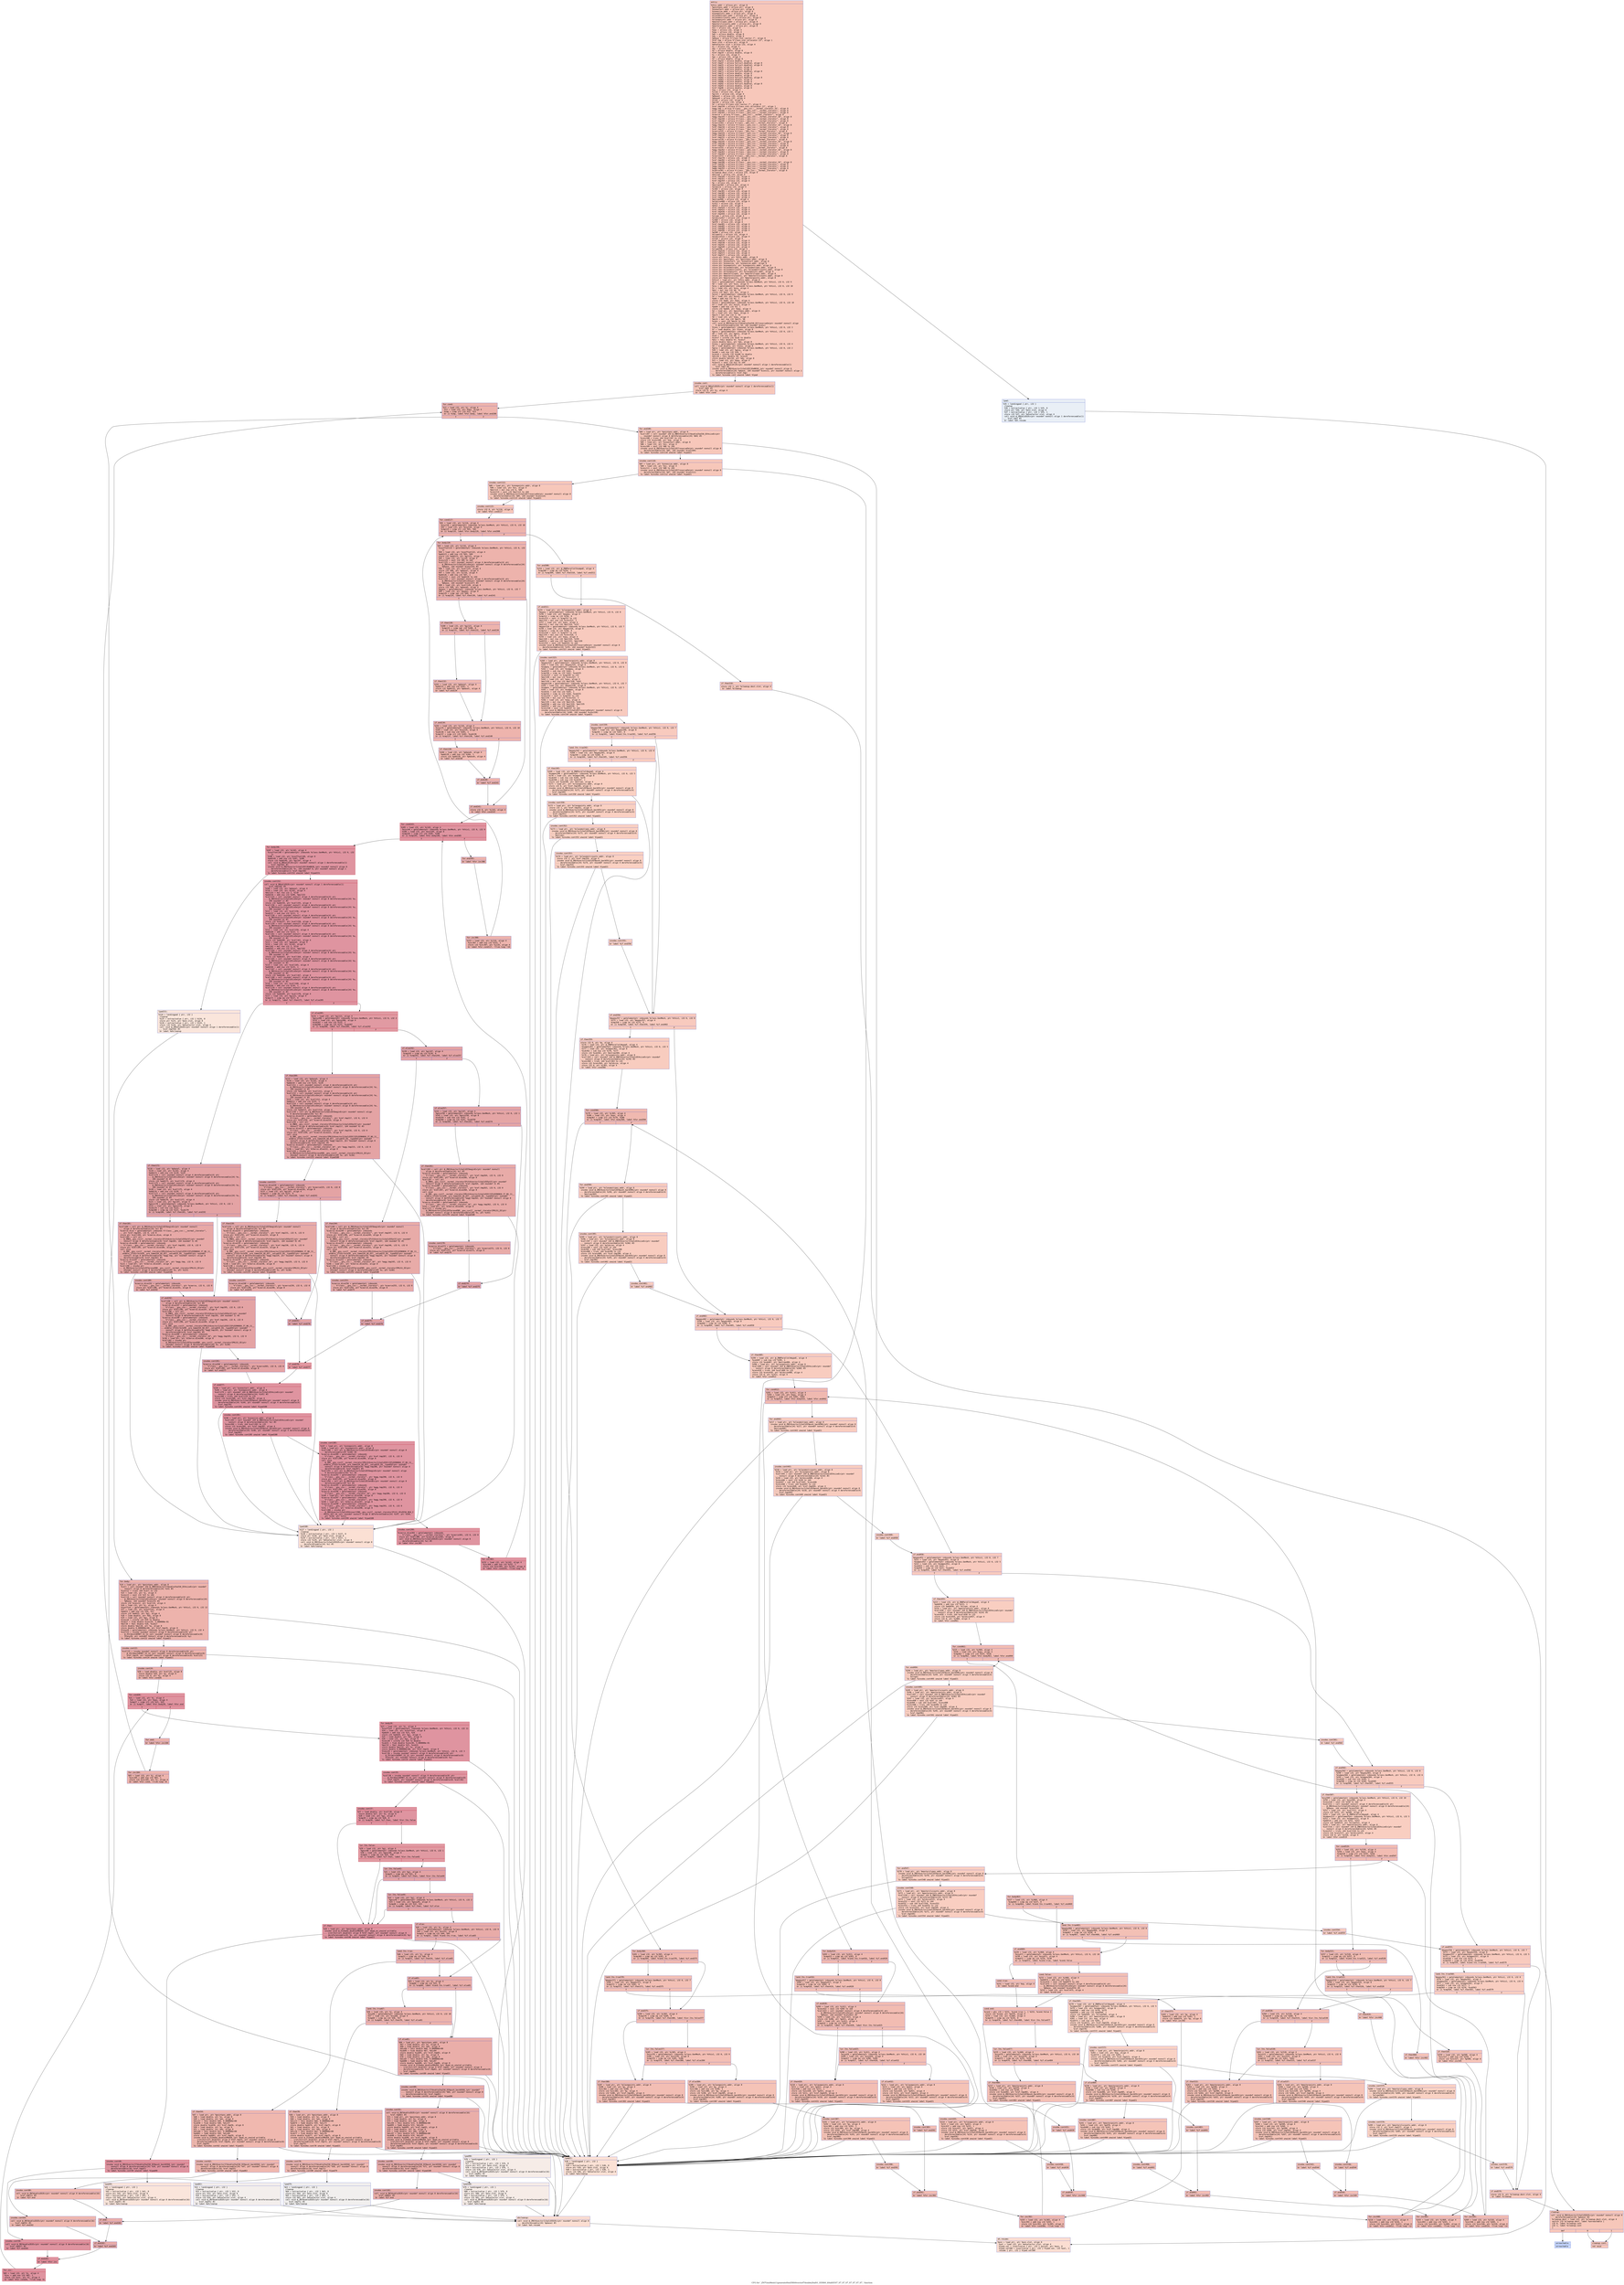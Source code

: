 digraph "CFG for '_ZN7GenMesh11generateHexERSt6vectorI7double2SaIS1_EERS0_IiSaIiEES7_S7_S7_S7_S7_S7_S7_S7_' function" {
	label="CFG for '_ZN7GenMesh11generateHexERSt6vectorI7double2SaIS1_EERS0_IiSaIiEES7_S7_S7_S7_S7_S7_S7_S7_' function";

	Node0x557992471d40 [shape=record,color="#3d50c3ff", style=filled, fillcolor="#ec7f6370" fontname="Courier",label="{entry:\l|  %this.addr = alloca ptr, align 8\l  %pointpos.addr = alloca ptr, align 8\l  %zonestart.addr = alloca ptr, align 8\l  %zonesize.addr = alloca ptr, align 8\l  %zonepoints.addr = alloca ptr, align 8\l  %slavemstrpes.addr = alloca ptr, align 8\l  %slavemstrcounts.addr = alloca ptr, align 8\l  %slavepoints.addr = alloca ptr, align 8\l  %masterslvpes.addr = alloca ptr, align 8\l  %masterslvcounts.addr = alloca ptr, align 8\l  %masterpoints.addr = alloca ptr, align 8\l  %nz = alloca i32, align 4\l  %npx = alloca i32, align 4\l  %npy = alloca i32, align 4\l  %dx = alloca double, align 8\l  %dy = alloca double, align 8\l  %pbase = alloca %\"class.std::vector.7\", align 8\l  %ref.tmp = alloca %\"class.std::allocator.13\", align 1\l  %exn.slot = alloca ptr, align 8\l  %ehselector.slot = alloca i32, align 4\l  %j = alloca i32, align 4\l  %gj = alloca i32, align 4\l  %y = alloca double, align 8\l  %ref.tmp19 = alloca double, align 8\l  %i = alloca i32, align 4\l  %gi = alloca i32, align 4\l  %x = alloca double, align 8\l  %ref.tmp33 = alloca double, align 8\l  %ref.tmp47 = alloca %struct.double2, align 8\l  %ref.tmp55 = alloca %struct.double2, align 8\l  %ref.tmp56 = alloca double, align 8\l  %ref.tmp59 = alloca double, align 8\l  %ref.tmp71 = alloca %struct.double2, align 8\l  %ref.tmp72 = alloca double, align 8\l  %ref.tmp75 = alloca double, align 8\l  %ref.tmp82 = alloca %struct.double2, align 8\l  %ref.tmp83 = alloca double, align 8\l  %ref.tmp86 = alloca double, align 8\l  %ref.tmp92 = alloca %struct.double2, align 8\l  %ref.tmp93 = alloca double, align 8\l  %ref.tmp96 = alloca double, align 8\l  %np = alloca i32, align 4\l  %j116 = alloca i32, align 4\l  %gj121 = alloca i32, align 4\l  %pbasel = alloca i32, align 4\l  %pbaseh = alloca i32, align 4\l  %i142 = alloca i32, align 4\l  %gi147 = alloca i32, align 4\l  %v = alloca %\"class.std::vector.7\", align 8\l  %ref.tmp150 = alloca %\"class.std::allocator.13\", align 1\l  %agg.tmp = alloca %\"class.__gnu_cxx::__normal_iterator.16\", align 8\l  %ref.tmp182 = alloca %\"class.__gnu_cxx::__normal_iterator\", align 8\l  %ref.tmp183 = alloca %\"class.__gnu_cxx::__normal_iterator\", align 8\l  %coerce = alloca %\"class.__gnu_cxx::__normal_iterator\", align 8\l  %agg.tmp193 = alloca %\"class.__gnu_cxx::__normal_iterator.16\", align 8\l  %ref.tmp194 = alloca %\"class.__gnu_cxx::__normal_iterator\", align 8\l  %ref.tmp195 = alloca %\"class.__gnu_cxx::__normal_iterator\", align 8\l  %coerce203 = alloca %\"class.__gnu_cxx::__normal_iterator\", align 8\l  %agg.tmp215 = alloca %\"class.__gnu_cxx::__normal_iterator.16\", align 8\l  %ref.tmp216 = alloca %\"class.__gnu_cxx::__normal_iterator\", align 8\l  %ref.tmp217 = alloca %\"class.__gnu_cxx::__normal_iterator\", align 8\l  %coerce225 = alloca %\"class.__gnu_cxx::__normal_iterator\", align 8\l  %agg.tmp229 = alloca %\"class.__gnu_cxx::__normal_iterator.16\", align 8\l  %ref.tmp230 = alloca %\"class.__gnu_cxx::__normal_iterator\", align 8\l  %ref.tmp231 = alloca %\"class.__gnu_cxx::__normal_iterator\", align 8\l  %coerce239 = alloca %\"class.__gnu_cxx::__normal_iterator\", align 8\l  %agg.tmp245 = alloca %\"class.__gnu_cxx::__normal_iterator.16\", align 8\l  %ref.tmp246 = alloca %\"class.__gnu_cxx::__normal_iterator\", align 8\l  %ref.tmp247 = alloca %\"class.__gnu_cxx::__normal_iterator\", align 8\l  %coerce255 = alloca %\"class.__gnu_cxx::__normal_iterator\", align 8\l  %agg.tmp262 = alloca %\"class.__gnu_cxx::__normal_iterator.16\", align 8\l  %ref.tmp263 = alloca %\"class.__gnu_cxx::__normal_iterator\", align 8\l  %ref.tmp264 = alloca %\"class.__gnu_cxx::__normal_iterator\", align 8\l  %coerce272 = alloca %\"class.__gnu_cxx::__normal_iterator\", align 8\l  %ref.tmp278 = alloca i32, align 4\l  %ref.tmp282 = alloca i32, align 4\l  %agg.tmp286 = alloca %\"class.__gnu_cxx::__normal_iterator.16\", align 8\l  %ref.tmp287 = alloca %\"class.__gnu_cxx::__normal_iterator\", align 8\l  %agg.tmp290 = alloca %\"class.__gnu_cxx::__normal_iterator\", align 8\l  %agg.tmp293 = alloca %\"class.__gnu_cxx::__normal_iterator\", align 8\l  %coerce301 = alloca %\"class.__gnu_cxx::__normal_iterator\", align 8\l  %cleanup.dest.slot = alloca i32, align 4\l  %mstrpe = alloca i32, align 4\l  %ref.tmp349 = alloca i32, align 4\l  %ref.tmp351 = alloca i32, align 4\l  %ref.tmp354 = alloca i32, align 4\l  %p = alloca i32, align 4\l  %mstrpe360 = alloca i32, align 4\l  %oldsize = alloca i32, align 4\l  %i365 = alloca i32, align 4\l  %ref.tmp381 = alloca i32, align 4\l  %ref.tmp385 = alloca i32, align 4\l  %ref.tmp388 = alloca i32, align 4\l  %ref.tmp396 = alloca i32, align 4\l  %mstrpe406 = alloca i32, align 4\l  %oldsize408 = alloca i32, align 4\l  %j411 = alloca i32, align 4\l  %p421 = alloca i32, align 4\l  %ref.tmp429 = alloca i32, align 4\l  %ref.tmp433 = alloca i32, align 4\l  %ref.tmp436 = alloca i32, align 4\l  %ref.tmp444 = alloca i32, align 4\l  %slvpe = alloca i32, align 4\l  %oldsize457 = alloca i32, align 4\l  %j460 = alloca i32, align 4\l  %p470 = alloca i32, align 4\l  %ref.tmp481 = alloca i32, align 4\l  %ref.tmp485 = alloca i32, align 4\l  %ref.tmp488 = alloca i32, align 4\l  %ref.tmp496 = alloca i32, align 4\l  %p508 = alloca i32, align 4\l  %slvpe512 = alloca i32, align 4\l  %oldsize515 = alloca i32, align 4\l  %i518 = alloca i32, align 4\l  %ref.tmp534 = alloca i32, align 4\l  %ref.tmp538 = alloca i32, align 4\l  %ref.tmp541 = alloca i32, align 4\l  %ref.tmp549 = alloca i32, align 4\l  %slvpe566 = alloca i32, align 4\l  %ref.tmp570 = alloca i32, align 4\l  %ref.tmp573 = alloca i32, align 4\l  %ref.tmp577 = alloca i32, align 4\l  store ptr %this, ptr %this.addr, align 8\l  store ptr %pointpos, ptr %pointpos.addr, align 8\l  store ptr %zonestart, ptr %zonestart.addr, align 8\l  store ptr %zonesize, ptr %zonesize.addr, align 8\l  store ptr %zonepoints, ptr %zonepoints.addr, align 8\l  store ptr %slavemstrpes, ptr %slavemstrpes.addr, align 8\l  store ptr %slavemstrcounts, ptr %slavemstrcounts.addr, align 8\l  store ptr %slavepoints, ptr %slavepoints.addr, align 8\l  store ptr %masterslvpes, ptr %masterslvpes.addr, align 8\l  store ptr %masterslvcounts, ptr %masterslvcounts.addr, align 8\l  store ptr %masterpoints, ptr %masterpoints.addr, align 8\l  %this1 = load ptr, ptr %this.addr, align 8\l  %nzx = getelementptr inbounds %class.GenMesh, ptr %this1, i32 0, i32 9\l  %0 = load i32, ptr %nzx, align 8\l  %nzy = getelementptr inbounds %class.GenMesh, ptr %this1, i32 0, i32 10\l  %1 = load i32, ptr %nzy, align 4\l  %mul = mul nsw i32 %0, %1\l  store i32 %mul, ptr %nz, align 4\l  %nzx2 = getelementptr inbounds %class.GenMesh, ptr %this1, i32 0, i32 9\l  %2 = load i32, ptr %nzx2, align 8\l  %add = add nsw i32 %2, 1\l  store i32 %add, ptr %npx, align 4\l  %nzy3 = getelementptr inbounds %class.GenMesh, ptr %this1, i32 0, i32 10\l  %3 = load i32, ptr %nzy3, align 4\l  %add4 = add nsw i32 %3, 1\l  store i32 %add4, ptr %npy, align 4\l  %4 = load ptr, ptr %pointpos.addr, align 8\l  %5 = load i32, ptr %npx, align 4\l  %mul5 = mul nsw i32 2, %5\l  %6 = load i32, ptr %npy, align 4\l  %mul6 = mul nsw i32 %mul5, %6\l  %conv = sext i32 %mul6 to i64\l  call void @_ZNSt6vectorI7double2SaIS0_EE7reserveEm(ptr noundef nonnull align\l... 8 dereferenceable(24) %4, i64 noundef %conv)\l  %lenx = getelementptr inbounds %class.GenMesh, ptr %this1, i32 0, i32 3\l  %7 = load double, ptr %lenx, align 8\l  %gnzx = getelementptr inbounds %class.GenMesh, ptr %this1, i32 0, i32 1\l  %8 = load i32, ptr %gnzx, align 8\l  %sub = sub nsw i32 %8, 1\l  %conv7 = sitofp i32 %sub to double\l  %div = fdiv double %7, %conv7\l  store double %div, ptr %dx, align 8\l  %leny = getelementptr inbounds %class.GenMesh, ptr %this1, i32 0, i32 4\l  %9 = load double, ptr %leny, align 8\l  %gnzy = getelementptr inbounds %class.GenMesh, ptr %this1, i32 0, i32 2\l  %10 = load i32, ptr %gnzy, align 4\l  %sub8 = sub nsw i32 %10, 1\l  %conv9 = sitofp i32 %sub8 to double\l  %div10 = fdiv double %9, %conv9\l  store double %div10, ptr %dy, align 8\l  %11 = load i32, ptr %npy, align 4\l  %conv11 = sext i32 %11 to i64\l  call void @_ZNSaIiEC2Ev(ptr noundef nonnull align 1 dereferenceable(1)\l... %ref.tmp) #3\l  invoke void @_ZNSt6vectorIiSaIiEEC2EmRKS0_(ptr noundef nonnull align 8\l... dereferenceable(24) %pbase, i64 noundef %conv11, ptr noundef nonnull align 1\l... dereferenceable(1) %ref.tmp)\l          to label %invoke.cont unwind label %lpad\l}"];
	Node0x557992471d40 -> Node0x557992482370[tooltip="entry -> invoke.cont\nProbability 100.00%" ];
	Node0x557992471d40 -> Node0x5579924823c0[tooltip="entry -> lpad\nProbability 0.00%" ];
	Node0x557992482370 [shape=record,color="#3d50c3ff", style=filled, fillcolor="#ec7f6370" fontname="Courier",label="{invoke.cont:\l|  call void @_ZNSaIiED2Ev(ptr noundef nonnull align 1 dereferenceable(1)\l... %ref.tmp) #3\l  store i32 0, ptr %j, align 4\l  br label %for.cond\l}"];
	Node0x557992482370 -> Node0x557992482880[tooltip="invoke.cont -> for.cond\nProbability 100.00%" ];
	Node0x557992482880 [shape=record,color="#3d50c3ff", style=filled, fillcolor="#d6524470" fontname="Courier",label="{for.cond:\l|  %12 = load i32, ptr %j, align 4\l  %13 = load i32, ptr %npy, align 4\l  %cmp = icmp slt i32 %12, %13\l  br i1 %cmp, label %for.body, label %for.end106\l|{<s0>T|<s1>F}}"];
	Node0x557992482880:s0 -> Node0x557992482ad0[tooltip="for.cond -> for.body\nProbability 96.88%" ];
	Node0x557992482880:s1 -> Node0x557992482b20[tooltip="for.cond -> for.end106\nProbability 3.12%" ];
	Node0x557992482ad0 [shape=record,color="#3d50c3ff", style=filled, fillcolor="#d6524470" fontname="Courier",label="{for.body:\l|  %14 = load ptr, ptr %pointpos.addr, align 8\l  %call = call noundef i64 @_ZNKSt6vectorI7double2SaIS0_EE4sizeEv(ptr noundef\l... nonnull align 8 dereferenceable(24) %14) #3\l  %conv12 = trunc i64 %call to i32\l  %15 = load i32, ptr %j, align 4\l  %conv13 = sext i32 %15 to i64\l  %call14 = call noundef nonnull align 4 dereferenceable(4) ptr\l... @_ZNSt6vectorIiSaIiEEixEm(ptr noundef nonnull align 8 dereferenceable(24)\l... %pbase, i64 noundef %conv13) #3\l  store i32 %conv12, ptr %call14, align 4\l  %16 = load i32, ptr %j, align 4\l  %zyoffset = getelementptr inbounds %class.GenMesh, ptr %this1, i32 0, i32 12\l  %17 = load i32, ptr %zyoffset, align 4\l  %add15 = add nsw i32 %16, %17\l  store i32 %add15, ptr %gj, align 4\l  %18 = load double, ptr %dy, align 8\l  %19 = load i32, ptr %gj, align 4\l  %conv16 = sitofp i32 %19 to double\l  %sub17 = fsub double %conv16, 5.000000e-01\l  %mul18 = fmul double %18, %sub17\l  store double %mul18, ptr %y, align 8\l  store double 0.000000e+00, ptr %ref.tmp19, align 8\l  %leny20 = getelementptr inbounds %class.GenMesh, ptr %this1, i32 0, i32 4\l  %call23 = invoke noundef nonnull align 8 dereferenceable(8) ptr\l... @_ZSt3minIdERKT_S2_S2_(ptr noundef nonnull align 8 dereferenceable(8)\l... %leny20, ptr noundef nonnull align 8 dereferenceable(8) %y)\l          to label %invoke.cont22 unwind label %lpad21\l}"];
	Node0x557992482ad0 -> Node0x557992483b70[tooltip="for.body -> invoke.cont22\nProbability 100.00%" ];
	Node0x557992482ad0 -> Node0x557992483c50[tooltip="for.body -> lpad21\nProbability 0.00%" ];
	Node0x557992483b70 [shape=record,color="#3d50c3ff", style=filled, fillcolor="#d6524470" fontname="Courier",label="{invoke.cont22:\l|  %call25 = invoke noundef nonnull align 8 dereferenceable(8) ptr\l... @_ZSt3maxIdERKT_S2_S2_(ptr noundef nonnull align 8 dereferenceable(8)\l... %ref.tmp19, ptr noundef nonnull align 8 dereferenceable(8) %call23)\l          to label %invoke.cont24 unwind label %lpad21\l}"];
	Node0x557992483b70 -> Node0x557992483f90[tooltip="invoke.cont22 -> invoke.cont24\nProbability 100.00%" ];
	Node0x557992483b70 -> Node0x557992483c50[tooltip="invoke.cont22 -> lpad21\nProbability 0.00%" ];
	Node0x557992483f90 [shape=record,color="#3d50c3ff", style=filled, fillcolor="#d6524470" fontname="Courier",label="{invoke.cont24:\l|  %20 = load double, ptr %call25, align 8\l  store double %20, ptr %y, align 8\l  store i32 0, ptr %i, align 4\l  br label %for.cond26\l}"];
	Node0x557992483f90 -> Node0x557992484390[tooltip="invoke.cont24 -> for.cond26\nProbability 100.00%" ];
	Node0x557992484390 [shape=record,color="#b70d28ff", style=filled, fillcolor="#b70d2870" fontname="Courier",label="{for.cond26:\l|  %21 = load i32, ptr %i, align 4\l  %22 = load i32, ptr %npx, align 4\l  %cmp27 = icmp slt i32 %21, %22\l  br i1 %cmp27, label %for.body28, label %for.end\l|{<s0>T|<s1>F}}"];
	Node0x557992484390:s0 -> Node0x5579924845e0[tooltip="for.cond26 -> for.body28\nProbability 96.88%" ];
	Node0x557992484390:s1 -> Node0x557992484630[tooltip="for.cond26 -> for.end\nProbability 3.12%" ];
	Node0x5579924845e0 [shape=record,color="#b70d28ff", style=filled, fillcolor="#b70d2870" fontname="Courier",label="{for.body28:\l|  %23 = load i32, ptr %i, align 4\l  %zxoffset = getelementptr inbounds %class.GenMesh, ptr %this1, i32 0, i32 11\l  %24 = load i32, ptr %zxoffset, align 8\l  %add29 = add nsw i32 %23, %24\l  store i32 %add29, ptr %gi, align 4\l  %25 = load double, ptr %dx, align 8\l  %26 = load i32, ptr %gi, align 4\l  %conv30 = sitofp i32 %26 to double\l  %sub31 = fsub double %conv30, 5.000000e-01\l  %mul32 = fmul double %25, %sub31\l  store double %mul32, ptr %x, align 8\l  store double 0.000000e+00, ptr %ref.tmp33, align 8\l  %lenx34 = getelementptr inbounds %class.GenMesh, ptr %this1, i32 0, i32 3\l  %call36 = invoke noundef nonnull align 8 dereferenceable(8) ptr\l... @_ZSt3minIdERKT_S2_S2_(ptr noundef nonnull align 8 dereferenceable(8)\l... %lenx34, ptr noundef nonnull align 8 dereferenceable(8) %x)\l          to label %invoke.cont35 unwind label %lpad21\l}"];
	Node0x5579924845e0 -> Node0x557992485030[tooltip="for.body28 -> invoke.cont35\nProbability 100.00%" ];
	Node0x5579924845e0 -> Node0x557992483c50[tooltip="for.body28 -> lpad21\nProbability 0.00%" ];
	Node0x557992485030 [shape=record,color="#b70d28ff", style=filled, fillcolor="#b70d2870" fontname="Courier",label="{invoke.cont35:\l|  %call38 = invoke noundef nonnull align 8 dereferenceable(8) ptr\l... @_ZSt3maxIdERKT_S2_S2_(ptr noundef nonnull align 8 dereferenceable(8)\l... %ref.tmp33, ptr noundef nonnull align 8 dereferenceable(8) %call36)\l          to label %invoke.cont37 unwind label %lpad21\l}"];
	Node0x557992485030 -> Node0x557992485270[tooltip="invoke.cont35 -> invoke.cont37\nProbability 100.00%" ];
	Node0x557992485030 -> Node0x557992483c50[tooltip="invoke.cont35 -> lpad21\nProbability 0.00%" ];
	Node0x557992485270 [shape=record,color="#b70d28ff", style=filled, fillcolor="#b70d2870" fontname="Courier",label="{invoke.cont37:\l|  %27 = load double, ptr %call38, align 8\l  store double %27, ptr %x, align 8\l  %28 = load i32, ptr %gi, align 4\l  %cmp39 = icmp eq i32 %28, 0\l  br i1 %cmp39, label %if.then, label %lor.lhs.false\l|{<s0>T|<s1>F}}"];
	Node0x557992485270:s0 -> Node0x557992485690[tooltip="invoke.cont37 -> if.then\nProbability 37.50%" ];
	Node0x557992485270:s1 -> Node0x55799247e2c0[tooltip="invoke.cont37 -> lor.lhs.false\nProbability 62.50%" ];
	Node0x55799247e2c0 [shape=record,color="#b70d28ff", style=filled, fillcolor="#bb1b2c70" fontname="Courier",label="{lor.lhs.false:\l|  %29 = load i32, ptr %gi, align 4\l  %gnzx40 = getelementptr inbounds %class.GenMesh, ptr %this1, i32 0, i32 1\l  %30 = load i32, ptr %gnzx40, align 8\l  %cmp41 = icmp eq i32 %29, %30\l  br i1 %cmp41, label %if.then, label %lor.lhs.false42\l|{<s0>T|<s1>F}}"];
	Node0x55799247e2c0:s0 -> Node0x557992485690[tooltip="lor.lhs.false -> if.then\nProbability 50.00%" ];
	Node0x55799247e2c0:s1 -> Node0x55799247e6b0[tooltip="lor.lhs.false -> lor.lhs.false42\nProbability 50.00%" ];
	Node0x55799247e6b0 [shape=record,color="#3d50c3ff", style=filled, fillcolor="#c32e3170" fontname="Courier",label="{lor.lhs.false42:\l|  %31 = load i32, ptr %gj, align 4\l  %cmp43 = icmp eq i32 %31, 0\l  br i1 %cmp43, label %if.then, label %lor.lhs.false44\l|{<s0>T|<s1>F}}"];
	Node0x55799247e6b0:s0 -> Node0x557992485690[tooltip="lor.lhs.false42 -> if.then\nProbability 37.50%" ];
	Node0x55799247e6b0:s1 -> Node0x55799247e910[tooltip="lor.lhs.false42 -> lor.lhs.false44\nProbability 62.50%" ];
	Node0x55799247e910 [shape=record,color="#3d50c3ff", style=filled, fillcolor="#c5333470" fontname="Courier",label="{lor.lhs.false44:\l|  %32 = load i32, ptr %gj, align 4\l  %gnzy45 = getelementptr inbounds %class.GenMesh, ptr %this1, i32 0, i32 2\l  %33 = load i32, ptr %gnzy45, align 4\l  %cmp46 = icmp eq i32 %32, %33\l  br i1 %cmp46, label %if.then, label %if.else\l|{<s0>T|<s1>F}}"];
	Node0x55799247e910:s0 -> Node0x557992485690[tooltip="lor.lhs.false44 -> if.then\nProbability 50.00%" ];
	Node0x55799247e910:s1 -> Node0x55799247ecd0[tooltip="lor.lhs.false44 -> if.else\nProbability 50.00%" ];
	Node0x557992485690 [shape=record,color="#b70d28ff", style=filled, fillcolor="#b70d2870" fontname="Courier",label="{if.then:\l|  %34 = load ptr, ptr %pointpos.addr, align 8\l  invoke void @_Z12make_double2RKdS0_(ptr dead_on_unwind writable\l... sret(%struct.double2) align 8 %ref.tmp47, ptr noundef nonnull align 8\l... dereferenceable(8) %x, ptr noundef nonnull align 8 dereferenceable(8) %y)\l          to label %invoke.cont48 unwind label %lpad21\l}"];
	Node0x557992485690 -> Node0x55799247ee70[tooltip="if.then -> invoke.cont48\nProbability 100.00%" ];
	Node0x557992485690 -> Node0x557992483c50[tooltip="if.then -> lpad21\nProbability 0.00%" ];
	Node0x55799247ee70 [shape=record,color="#b70d28ff", style=filled, fillcolor="#b70d2870" fontname="Courier",label="{invoke.cont48:\l|  invoke void @_ZNSt6vectorI7double2SaIS0_EE9push_backEOS0_(ptr noundef\l... nonnull align 8 dereferenceable(24) %34, ptr noundef nonnull align 8\l... dereferenceable(16) %ref.tmp47)\l          to label %invoke.cont50 unwind label %lpad49\l}"];
	Node0x55799247ee70 -> Node0x557992487150[tooltip="invoke.cont48 -> invoke.cont50\nProbability 100.00%" ];
	Node0x55799247ee70 -> Node0x5579924871a0[tooltip="invoke.cont48 -> lpad49\nProbability 0.00%" ];
	Node0x557992487150 [shape=record,color="#b70d28ff", style=filled, fillcolor="#b70d2870" fontname="Courier",label="{invoke.cont50:\l|  call void @_ZN7double2D2Ev(ptr noundef nonnull align 8 dereferenceable(16)\l... %ref.tmp47) #3\l  br label %if.end103\l}"];
	Node0x557992487150 -> Node0x5579924874f0[tooltip="invoke.cont50 -> if.end103\nProbability 100.00%" ];
	Node0x5579924823c0 [shape=record,color="#3d50c3ff", style=filled, fillcolor="#cedaeb70" fontname="Courier",label="{lpad:\l|  %35 = landingpad \{ ptr, i32 \}\l          cleanup\l  %36 = extractvalue \{ ptr, i32 \} %35, 0\l  store ptr %36, ptr %exn.slot, align 8\l  %37 = extractvalue \{ ptr, i32 \} %35, 1\l  store i32 %37, ptr %ehselector.slot, align 4\l  call void @_ZNSaIiED2Ev(ptr noundef nonnull align 1 dereferenceable(1)\l... %ref.tmp) #3\l  br label %eh.resume\l}"];
	Node0x5579924823c0 -> Node0x557992487970[tooltip="lpad -> eh.resume\nProbability 100.00%" ];
	Node0x557992483c50 [shape=record,color="#3d50c3ff", style=filled, fillcolor="#f7bca170" fontname="Courier",label="{lpad21:\l|  %38 = landingpad \{ ptr, i32 \}\l          cleanup\l  %39 = extractvalue \{ ptr, i32 \} %38, 0\l  store ptr %39, ptr %exn.slot, align 8\l  %40 = extractvalue \{ ptr, i32 \} %38, 1\l  store i32 %40, ptr %ehselector.slot, align 4\l  br label %ehcleanup\l}"];
	Node0x557992483c50 -> Node0x557992487d20[tooltip="lpad21 -> ehcleanup\nProbability 100.00%" ];
	Node0x5579924871a0 [shape=record,color="#3d50c3ff", style=filled, fillcolor="#f4c5ad70" fontname="Courier",label="{lpad49:\l|  %41 = landingpad \{ ptr, i32 \}\l          cleanup\l  %42 = extractvalue \{ ptr, i32 \} %41, 0\l  store ptr %42, ptr %exn.slot, align 8\l  %43 = extractvalue \{ ptr, i32 \} %41, 1\l  store i32 %43, ptr %ehselector.slot, align 4\l  call void @_ZN7double2D2Ev(ptr noundef nonnull align 8 dereferenceable(16)\l... %ref.tmp47) #3\l  br label %ehcleanup\l}"];
	Node0x5579924871a0 -> Node0x557992487d20[tooltip="lpad49 -> ehcleanup\nProbability 100.00%" ];
	Node0x55799247ecd0 [shape=record,color="#3d50c3ff", style=filled, fillcolor="#cc403a70" fontname="Courier",label="{if.else:\l|  %44 = load i32, ptr %i, align 4\l  %nzx51 = getelementptr inbounds %class.GenMesh, ptr %this1, i32 0, i32 9\l  %45 = load i32, ptr %nzx51, align 8\l  %cmp52 = icmp eq i32 %44, %45\l  br i1 %cmp52, label %land.lhs.true, label %if.else65\l|{<s0>T|<s1>F}}"];
	Node0x55799247ecd0:s0 -> Node0x557992488500[tooltip="if.else -> land.lhs.true\nProbability 50.00%" ];
	Node0x55799247ecd0:s1 -> Node0x557992488550[tooltip="if.else -> if.else65\nProbability 50.00%" ];
	Node0x557992488500 [shape=record,color="#3d50c3ff", style=filled, fillcolor="#d24b4070" fontname="Courier",label="{land.lhs.true:\l|  %46 = load i32, ptr %j, align 4\l  %cmp53 = icmp eq i32 %46, 0\l  br i1 %cmp53, label %if.then54, label %if.else65\l|{<s0>T|<s1>F}}"];
	Node0x557992488500:s0 -> Node0x557992488810[tooltip="land.lhs.true -> if.then54\nProbability 37.50%" ];
	Node0x557992488500:s1 -> Node0x557992488550[tooltip="land.lhs.true -> if.else65\nProbability 62.50%" ];
	Node0x557992488810 [shape=record,color="#3d50c3ff", style=filled, fillcolor="#dc5d4a70" fontname="Courier",label="{if.then54:\l|  %47 = load ptr, ptr %pointpos.addr, align 8\l  %48 = load double, ptr %x, align 8\l  %49 = load double, ptr %dx, align 8\l  %div57 = fdiv double %49, 6.000000e+00\l  %sub58 = fsub double %48, %div57\l  store double %sub58, ptr %ref.tmp56, align 8\l  %50 = load double, ptr %y, align 8\l  %51 = load double, ptr %dy, align 8\l  %div60 = fdiv double %51, 6.000000e+00\l  %add61 = fadd double %50, %div60\l  store double %add61, ptr %ref.tmp59, align 8\l  invoke void @_Z12make_double2RKdS0_(ptr dead_on_unwind writable\l... sret(%struct.double2) align 8 %ref.tmp55, ptr noundef nonnull align 8\l... dereferenceable(8) %ref.tmp56, ptr noundef nonnull align 8 dereferenceable(8)\l... %ref.tmp59)\l          to label %invoke.cont62 unwind label %lpad21\l}"];
	Node0x557992488810 -> Node0x557992489800[tooltip="if.then54 -> invoke.cont62\nProbability 100.00%" ];
	Node0x557992488810 -> Node0x557992483c50[tooltip="if.then54 -> lpad21\nProbability 0.00%" ];
	Node0x557992489800 [shape=record,color="#3d50c3ff", style=filled, fillcolor="#dc5d4a70" fontname="Courier",label="{invoke.cont62:\l|  invoke void @_ZNSt6vectorI7double2SaIS0_EE9push_backEOS0_(ptr noundef\l... nonnull align 8 dereferenceable(24) %47, ptr noundef nonnull align 8\l... dereferenceable(16) %ref.tmp55)\l          to label %invoke.cont64 unwind label %lpad63\l}"];
	Node0x557992489800 -> Node0x557992489a60[tooltip="invoke.cont62 -> invoke.cont64\nProbability 100.00%" ];
	Node0x557992489800 -> Node0x557992489ab0[tooltip="invoke.cont62 -> lpad63\nProbability 0.00%" ];
	Node0x557992489a60 [shape=record,color="#3d50c3ff", style=filled, fillcolor="#dc5d4a70" fontname="Courier",label="{invoke.cont64:\l|  call void @_ZN7double2D2Ev(ptr noundef nonnull align 8 dereferenceable(16)\l... %ref.tmp55) #3\l  br label %if.end102\l}"];
	Node0x557992489a60 -> Node0x557992489e00[tooltip="invoke.cont64 -> if.end102\nProbability 100.00%" ];
	Node0x557992489ab0 [shape=record,color="#3d50c3ff", style=filled, fillcolor="#e3d9d370" fontname="Courier",label="{lpad63:\l|  %52 = landingpad \{ ptr, i32 \}\l          cleanup\l  %53 = extractvalue \{ ptr, i32 \} %52, 0\l  store ptr %53, ptr %exn.slot, align 8\l  %54 = extractvalue \{ ptr, i32 \} %52, 1\l  store i32 %54, ptr %ehselector.slot, align 4\l  call void @_ZN7double2D2Ev(ptr noundef nonnull align 8 dereferenceable(16)\l... %ref.tmp55) #3\l  br label %ehcleanup\l}"];
	Node0x557992489ab0 -> Node0x557992487d20[tooltip="lpad63 -> ehcleanup\nProbability 100.00%" ];
	Node0x557992488550 [shape=record,color="#3d50c3ff", style=filled, fillcolor="#d0473d70" fontname="Courier",label="{if.else65:\l|  %55 = load i32, ptr %i, align 4\l  %cmp66 = icmp eq i32 %55, 0\l  br i1 %cmp66, label %land.lhs.true67, label %if.else81\l|{<s0>T|<s1>F}}"];
	Node0x557992488550:s0 -> Node0x55799248a400[tooltip="if.else65 -> land.lhs.true67\nProbability 37.50%" ];
	Node0x557992488550:s1 -> Node0x55799248a450[tooltip="if.else65 -> if.else81\nProbability 62.50%" ];
	Node0x55799248a400 [shape=record,color="#3d50c3ff", style=filled, fillcolor="#d6524470" fontname="Courier",label="{land.lhs.true67:\l|  %56 = load i32, ptr %j, align 4\l  %nzy68 = getelementptr inbounds %class.GenMesh, ptr %this1, i32 0, i32 10\l  %57 = load i32, ptr %nzy68, align 4\l  %cmp69 = icmp eq i32 %56, %57\l  br i1 %cmp69, label %if.then70, label %if.else81\l|{<s0>T|<s1>F}}"];
	Node0x55799248a400:s0 -> Node0x55799248a8a0[tooltip="land.lhs.true67 -> if.then70\nProbability 50.00%" ];
	Node0x55799248a400:s1 -> Node0x55799248a450[tooltip="land.lhs.true67 -> if.else81\nProbability 50.00%" ];
	Node0x55799248a8a0 [shape=record,color="#3d50c3ff", style=filled, fillcolor="#dc5d4a70" fontname="Courier",label="{if.then70:\l|  %58 = load ptr, ptr %pointpos.addr, align 8\l  %59 = load double, ptr %x, align 8\l  %60 = load double, ptr %dx, align 8\l  %div73 = fdiv double %60, 6.000000e+00\l  %add74 = fadd double %59, %div73\l  store double %add74, ptr %ref.tmp72, align 8\l  %61 = load double, ptr %y, align 8\l  %62 = load double, ptr %dy, align 8\l  %div76 = fdiv double %62, 6.000000e+00\l  %sub77 = fsub double %61, %div76\l  store double %sub77, ptr %ref.tmp75, align 8\l  invoke void @_Z12make_double2RKdS0_(ptr dead_on_unwind writable\l... sret(%struct.double2) align 8 %ref.tmp71, ptr noundef nonnull align 8\l... dereferenceable(8) %ref.tmp72, ptr noundef nonnull align 8 dereferenceable(8)\l... %ref.tmp75)\l          to label %invoke.cont78 unwind label %lpad21\l}"];
	Node0x55799248a8a0 -> Node0x55799248b050[tooltip="if.then70 -> invoke.cont78\nProbability 100.00%" ];
	Node0x55799248a8a0 -> Node0x557992483c50[tooltip="if.then70 -> lpad21\nProbability 0.00%" ];
	Node0x55799248b050 [shape=record,color="#3d50c3ff", style=filled, fillcolor="#dc5d4a70" fontname="Courier",label="{invoke.cont78:\l|  invoke void @_ZNSt6vectorI7double2SaIS0_EE9push_backEOS0_(ptr noundef\l... nonnull align 8 dereferenceable(24) %58, ptr noundef nonnull align 8\l... dereferenceable(16) %ref.tmp71)\l          to label %invoke.cont80 unwind label %lpad79\l}"];
	Node0x55799248b050 -> Node0x55799248b2b0[tooltip="invoke.cont78 -> invoke.cont80\nProbability 100.00%" ];
	Node0x55799248b050 -> Node0x55799248b300[tooltip="invoke.cont78 -> lpad79\nProbability 0.00%" ];
	Node0x55799248b2b0 [shape=record,color="#3d50c3ff", style=filled, fillcolor="#dc5d4a70" fontname="Courier",label="{invoke.cont80:\l|  call void @_ZN7double2D2Ev(ptr noundef nonnull align 8 dereferenceable(16)\l... %ref.tmp71) #3\l  br label %if.end\l}"];
	Node0x55799248b2b0 -> Node0x55799248b610[tooltip="invoke.cont80 -> if.end\nProbability 100.00%" ];
	Node0x55799248b300 [shape=record,color="#3d50c3ff", style=filled, fillcolor="#e0dbd870" fontname="Courier",label="{lpad79:\l|  %63 = landingpad \{ ptr, i32 \}\l          cleanup\l  %64 = extractvalue \{ ptr, i32 \} %63, 0\l  store ptr %64, ptr %exn.slot, align 8\l  %65 = extractvalue \{ ptr, i32 \} %63, 1\l  store i32 %65, ptr %ehselector.slot, align 4\l  call void @_ZN7double2D2Ev(ptr noundef nonnull align 8 dereferenceable(16)\l... %ref.tmp71) #3\l  br label %ehcleanup\l}"];
	Node0x55799248b300 -> Node0x557992487d20[tooltip="lpad79 -> ehcleanup\nProbability 100.00%" ];
	Node0x55799248a450 [shape=record,color="#3d50c3ff", style=filled, fillcolor="#d0473d70" fontname="Courier",label="{if.else81:\l|  %66 = load ptr, ptr %pointpos.addr, align 8\l  %67 = load double, ptr %x, align 8\l  %68 = load double, ptr %dx, align 8\l  %div84 = fdiv double %68, 6.000000e+00\l  %sub85 = fsub double %67, %div84\l  store double %sub85, ptr %ref.tmp83, align 8\l  %69 = load double, ptr %y, align 8\l  %70 = load double, ptr %dy, align 8\l  %div87 = fdiv double %70, 6.000000e+00\l  %add88 = fadd double %69, %div87\l  store double %add88, ptr %ref.tmp86, align 8\l  invoke void @_Z12make_double2RKdS0_(ptr dead_on_unwind writable\l... sret(%struct.double2) align 8 %ref.tmp82, ptr noundef nonnull align 8\l... dereferenceable(8) %ref.tmp83, ptr noundef nonnull align 8 dereferenceable(8)\l... %ref.tmp86)\l          to label %invoke.cont89 unwind label %lpad21\l}"];
	Node0x55799248a450 -> Node0x55799248c150[tooltip="if.else81 -> invoke.cont89\nProbability 100.00%" ];
	Node0x55799248a450 -> Node0x557992483c50[tooltip="if.else81 -> lpad21\nProbability 0.00%" ];
	Node0x55799248c150 [shape=record,color="#3d50c3ff", style=filled, fillcolor="#d0473d70" fontname="Courier",label="{invoke.cont89:\l|  invoke void @_ZNSt6vectorI7double2SaIS0_EE9push_backEOS0_(ptr noundef\l... nonnull align 8 dereferenceable(24) %66, ptr noundef nonnull align 8\l... dereferenceable(16) %ref.tmp82)\l          to label %invoke.cont91 unwind label %lpad90\l}"];
	Node0x55799248c150 -> Node0x55799248c3b0[tooltip="invoke.cont89 -> invoke.cont91\nProbability 100.00%" ];
	Node0x55799248c150 -> Node0x55799248c400[tooltip="invoke.cont89 -> lpad90\nProbability 0.00%" ];
	Node0x55799248c3b0 [shape=record,color="#3d50c3ff", style=filled, fillcolor="#d0473d70" fontname="Courier",label="{invoke.cont91:\l|  call void @_ZN7double2D2Ev(ptr noundef nonnull align 8 dereferenceable(16)\l... %ref.tmp82) #3\l  %71 = load ptr, ptr %pointpos.addr, align 8\l  %72 = load double, ptr %x, align 8\l  %73 = load double, ptr %dx, align 8\l  %div94 = fdiv double %73, 6.000000e+00\l  %add95 = fadd double %72, %div94\l  store double %add95, ptr %ref.tmp93, align 8\l  %74 = load double, ptr %y, align 8\l  %75 = load double, ptr %dy, align 8\l  %div97 = fdiv double %75, 6.000000e+00\l  %sub98 = fsub double %74, %div97\l  store double %sub98, ptr %ref.tmp96, align 8\l  invoke void @_Z12make_double2RKdS0_(ptr dead_on_unwind writable\l... sret(%struct.double2) align 8 %ref.tmp92, ptr noundef nonnull align 8\l... dereferenceable(8) %ref.tmp93, ptr noundef nonnull align 8 dereferenceable(8)\l... %ref.tmp96)\l          to label %invoke.cont99 unwind label %lpad21\l}"];
	Node0x55799248c3b0 -> Node0x55799248cd70[tooltip="invoke.cont91 -> invoke.cont99\nProbability 100.00%" ];
	Node0x55799248c3b0 -> Node0x557992483c50[tooltip="invoke.cont91 -> lpad21\nProbability 0.00%" ];
	Node0x55799248cd70 [shape=record,color="#3d50c3ff", style=filled, fillcolor="#d0473d70" fontname="Courier",label="{invoke.cont99:\l|  invoke void @_ZNSt6vectorI7double2SaIS0_EE9push_backEOS0_(ptr noundef\l... nonnull align 8 dereferenceable(24) %71, ptr noundef nonnull align 8\l... dereferenceable(16) %ref.tmp92)\l          to label %invoke.cont101 unwind label %lpad100\l}"];
	Node0x55799248cd70 -> Node0x55799248cfd0[tooltip="invoke.cont99 -> invoke.cont101\nProbability 100.00%" ];
	Node0x55799248cd70 -> Node0x55799248d020[tooltip="invoke.cont99 -> lpad100\nProbability 0.00%" ];
	Node0x55799248cfd0 [shape=record,color="#3d50c3ff", style=filled, fillcolor="#d0473d70" fontname="Courier",label="{invoke.cont101:\l|  call void @_ZN7double2D2Ev(ptr noundef nonnull align 8 dereferenceable(16)\l... %ref.tmp92) #3\l  br label %if.end\l}"];
	Node0x55799248cfd0 -> Node0x55799248b610[tooltip="invoke.cont101 -> if.end\nProbability 100.00%" ];
	Node0x55799248c400 [shape=record,color="#3d50c3ff", style=filled, fillcolor="#ead5c970" fontname="Courier",label="{lpad90:\l|  %76 = landingpad \{ ptr, i32 \}\l          cleanup\l  %77 = extractvalue \{ ptr, i32 \} %76, 0\l  store ptr %77, ptr %exn.slot, align 8\l  %78 = extractvalue \{ ptr, i32 \} %76, 1\l  store i32 %78, ptr %ehselector.slot, align 4\l  call void @_ZN7double2D2Ev(ptr noundef nonnull align 8 dereferenceable(16)\l... %ref.tmp82) #3\l  br label %ehcleanup\l}"];
	Node0x55799248c400 -> Node0x557992487d20[tooltip="lpad90 -> ehcleanup\nProbability 100.00%" ];
	Node0x55799248d020 [shape=record,color="#3d50c3ff", style=filled, fillcolor="#ead5c970" fontname="Courier",label="{lpad100:\l|  %79 = landingpad \{ ptr, i32 \}\l          cleanup\l  %80 = extractvalue \{ ptr, i32 \} %79, 0\l  store ptr %80, ptr %exn.slot, align 8\l  %81 = extractvalue \{ ptr, i32 \} %79, 1\l  store i32 %81, ptr %ehselector.slot, align 4\l  call void @_ZN7double2D2Ev(ptr noundef nonnull align 8 dereferenceable(16)\l... %ref.tmp92) #3\l  br label %ehcleanup\l}"];
	Node0x55799248d020 -> Node0x557992487d20[tooltip="lpad100 -> ehcleanup\nProbability 100.00%" ];
	Node0x55799248b610 [shape=record,color="#3d50c3ff", style=filled, fillcolor="#d0473d70" fontname="Courier",label="{if.end:\l|  br label %if.end102\l}"];
	Node0x55799248b610 -> Node0x557992489e00[tooltip="if.end -> if.end102\nProbability 100.00%" ];
	Node0x557992489e00 [shape=record,color="#3d50c3ff", style=filled, fillcolor="#cc403a70" fontname="Courier",label="{if.end102:\l|  br label %if.end103\l}"];
	Node0x557992489e00 -> Node0x5579924874f0[tooltip="if.end102 -> if.end103\nProbability 100.00%" ];
	Node0x5579924874f0 [shape=record,color="#b70d28ff", style=filled, fillcolor="#b70d2870" fontname="Courier",label="{if.end103:\l|  br label %for.inc\l}"];
	Node0x5579924874f0 -> Node0x55799248dc80[tooltip="if.end103 -> for.inc\nProbability 100.00%" ];
	Node0x55799248dc80 [shape=record,color="#b70d28ff", style=filled, fillcolor="#b70d2870" fontname="Courier",label="{for.inc:\l|  %82 = load i32, ptr %i, align 4\l  %inc = add nsw i32 %82, 1\l  store i32 %inc, ptr %i, align 4\l  br label %for.cond26, !llvm.loop !6\l}"];
	Node0x55799248dc80 -> Node0x557992484390[tooltip="for.inc -> for.cond26\nProbability 100.00%" ];
	Node0x557992484630 [shape=record,color="#3d50c3ff", style=filled, fillcolor="#d6524470" fontname="Courier",label="{for.end:\l|  br label %for.inc104\l}"];
	Node0x557992484630 -> Node0x55799248e050[tooltip="for.end -> for.inc104\nProbability 100.00%" ];
	Node0x55799248e050 [shape=record,color="#3d50c3ff", style=filled, fillcolor="#d6524470" fontname="Courier",label="{for.inc104:\l|  %83 = load i32, ptr %j, align 4\l  %inc105 = add nsw i32 %83, 1\l  store i32 %inc105, ptr %j, align 4\l  br label %for.cond, !llvm.loop !8\l}"];
	Node0x55799248e050 -> Node0x557992482880[tooltip="for.inc104 -> for.cond\nProbability 100.00%" ];
	Node0x557992482b20 [shape=record,color="#3d50c3ff", style=filled, fillcolor="#ec7f6370" fontname="Courier",label="{for.end106:\l|  %84 = load ptr, ptr %pointpos.addr, align 8\l  %call107 = call noundef i64 @_ZNKSt6vectorI7double2SaIS0_EE4sizeEv(ptr\l... noundef nonnull align 8 dereferenceable(24) %84) #3\l  %conv108 = trunc i64 %call107 to i32\l  store i32 %conv108, ptr %np, align 4\l  %85 = load ptr, ptr %zonestart.addr, align 8\l  %86 = load i32, ptr %nz, align 4\l  %conv109 = sext i32 %86 to i64\l  invoke void @_ZNSt6vectorIiSaIiEE7reserveEm(ptr noundef nonnull align 8\l... dereferenceable(24) %85, i64 noundef %conv109)\l          to label %invoke.cont110 unwind label %lpad21\l}"];
	Node0x557992482b20 -> Node0x55799248e970[tooltip="for.end106 -> invoke.cont110\nProbability 100.00%" ];
	Node0x557992482b20 -> Node0x557992483c50[tooltip="for.end106 -> lpad21\nProbability 0.00%" ];
	Node0x55799248e970 [shape=record,color="#3d50c3ff", style=filled, fillcolor="#ec7f6370" fontname="Courier",label="{invoke.cont110:\l|  %87 = load ptr, ptr %zonesize.addr, align 8\l  %88 = load i32, ptr %nz, align 4\l  %conv111 = sext i32 %88 to i64\l  invoke void @_ZNSt6vectorIiSaIiEE7reserveEm(ptr noundef nonnull align 8\l... dereferenceable(24) %87, i64 noundef %conv111)\l          to label %invoke.cont112 unwind label %lpad21\l}"];
	Node0x55799248e970 -> Node0x55799248ecf0[tooltip="invoke.cont110 -> invoke.cont112\nProbability 100.00%" ];
	Node0x55799248e970 -> Node0x557992483c50[tooltip="invoke.cont110 -> lpad21\nProbability 0.00%" ];
	Node0x55799248ecf0 [shape=record,color="#3d50c3ff", style=filled, fillcolor="#ec7f6370" fontname="Courier",label="{invoke.cont112:\l|  %89 = load ptr, ptr %zonepoints.addr, align 8\l  %90 = load i32, ptr %nz, align 4\l  %mul113 = mul nsw i32 6, %90\l  %conv114 = sext i32 %mul113 to i64\l  invoke void @_ZNSt6vectorIiSaIiEE7reserveEm(ptr noundef nonnull align 8\l... dereferenceable(24) %89, i64 noundef %conv114)\l          to label %invoke.cont115 unwind label %lpad21\l}"];
	Node0x55799248ecf0 -> Node0x55799248f0e0[tooltip="invoke.cont112 -> invoke.cont115\nProbability 100.00%" ];
	Node0x55799248ecf0 -> Node0x557992483c50[tooltip="invoke.cont112 -> lpad21\nProbability 0.00%" ];
	Node0x55799248f0e0 [shape=record,color="#3d50c3ff", style=filled, fillcolor="#ec7f6370" fontname="Courier",label="{invoke.cont115:\l|  store i32 0, ptr %j116, align 4\l  br label %for.cond117\l}"];
	Node0x55799248f0e0 -> Node0x55799248f390[tooltip="invoke.cont115 -> for.cond117\nProbability 100.00%" ];
	Node0x55799248f390 [shape=record,color="#3d50c3ff", style=filled, fillcolor="#d6524470" fontname="Courier",label="{for.cond117:\l|  %91 = load i32, ptr %j116, align 4\l  %nzy118 = getelementptr inbounds %class.GenMesh, ptr %this1, i32 0, i32 10\l  %92 = load i32, ptr %nzy118, align 4\l  %cmp119 = icmp slt i32 %91, %92\l  br i1 %cmp119, label %for.body120, label %for.end308\l|{<s0>T|<s1>F}}"];
	Node0x55799248f390:s0 -> Node0x55799248f6a0[tooltip="for.cond117 -> for.body120\nProbability 96.88%" ];
	Node0x55799248f390:s1 -> Node0x55799248f6f0[tooltip="for.cond117 -> for.end308\nProbability 3.12%" ];
	Node0x55799248f6a0 [shape=record,color="#3d50c3ff", style=filled, fillcolor="#d6524470" fontname="Courier",label="{for.body120:\l|  %93 = load i32, ptr %j116, align 4\l  %zyoffset122 = getelementptr inbounds %class.GenMesh, ptr %this1, i32 0, i32\l... 12\l  %94 = load i32, ptr %zyoffset122, align 4\l  %add123 = add nsw i32 %93, %94\l  store i32 %add123, ptr %gj121, align 4\l  %95 = load i32, ptr %j116, align 4\l  %conv124 = sext i32 %95 to i64\l  %call125 = call noundef nonnull align 4 dereferenceable(4) ptr\l... @_ZNSt6vectorIiSaIiEEixEm(ptr noundef nonnull align 8 dereferenceable(24)\l... %pbase, i64 noundef %conv124) #3\l  %96 = load i32, ptr %call125, align 4\l  store i32 %96, ptr %pbasel, align 4\l  %97 = load i32, ptr %j116, align 4\l  %add126 = add nsw i32 %97, 1\l  %conv127 = sext i32 %add126 to i64\l  %call128 = call noundef nonnull align 4 dereferenceable(4) ptr\l... @_ZNSt6vectorIiSaIiEEixEm(ptr noundef nonnull align 8 dereferenceable(24)\l... %pbase, i64 noundef %conv127) #3\l  %98 = load i32, ptr %call128, align 4\l  store i32 %98, ptr %pbaseh, align 4\l  %mypex = getelementptr inbounds %class.GenMesh, ptr %this1, i32 0, i32 7\l  %99 = load i32, ptr %mypex, align 8\l  %cmp129 = icmp sgt i32 %99, 0\l  br i1 %cmp129, label %if.then130, label %if.end141\l|{<s0>T|<s1>F}}"];
	Node0x55799248f6a0:s0 -> Node0x557992490dc0[tooltip="for.body120 -> if.then130\nProbability 62.50%" ];
	Node0x55799248f6a0:s1 -> Node0x557992490e10[tooltip="for.body120 -> if.end141\nProbability 37.50%" ];
	Node0x557992490dc0 [shape=record,color="#3d50c3ff", style=filled, fillcolor="#d8564670" fontname="Courier",label="{if.then130:\l|  %100 = load i32, ptr %gj121, align 4\l  %cmp131 = icmp sgt i32 %100, 0\l  br i1 %cmp131, label %if.then132, label %if.end134\l|{<s0>T|<s1>F}}"];
	Node0x557992490dc0:s0 -> Node0x557992491020[tooltip="if.then130 -> if.then132\nProbability 62.50%" ];
	Node0x557992490dc0:s1 -> Node0x5579924910a0[tooltip="if.then130 -> if.end134\nProbability 37.50%" ];
	Node0x557992491020 [shape=record,color="#3d50c3ff", style=filled, fillcolor="#de614d70" fontname="Courier",label="{if.then132:\l|  %101 = load i32, ptr %pbasel, align 4\l  %add133 = add nsw i32 %101, 1\l  store i32 %add133, ptr %pbasel, align 4\l  br label %if.end134\l}"];
	Node0x557992491020 -> Node0x5579924910a0[tooltip="if.then132 -> if.end134\nProbability 100.00%" ];
	Node0x5579924910a0 [shape=record,color="#3d50c3ff", style=filled, fillcolor="#d8564670" fontname="Courier",label="{if.end134:\l|  %102 = load i32, ptr %j116, align 4\l  %nzy135 = getelementptr inbounds %class.GenMesh, ptr %this1, i32 0, i32 10\l  %103 = load i32, ptr %nzy135, align 4\l  %sub136 = sub nsw i32 %103, 1\l  %cmp137 = icmp slt i32 %102, %sub136\l  br i1 %cmp137, label %if.then138, label %if.end140\l|{<s0>T|<s1>F}}"];
	Node0x5579924910a0:s0 -> Node0x557992491730[tooltip="if.end134 -> if.then138\nProbability 50.00%" ];
	Node0x5579924910a0:s1 -> Node0x5579924917b0[tooltip="if.end134 -> if.end140\nProbability 50.00%" ];
	Node0x557992491730 [shape=record,color="#3d50c3ff", style=filled, fillcolor="#de614d70" fontname="Courier",label="{if.then138:\l|  %104 = load i32, ptr %pbaseh, align 4\l  %add139 = add nsw i32 %104, 1\l  store i32 %add139, ptr %pbaseh, align 4\l  br label %if.end140\l}"];
	Node0x557992491730 -> Node0x5579924917b0[tooltip="if.then138 -> if.end140\nProbability 100.00%" ];
	Node0x5579924917b0 [shape=record,color="#3d50c3ff", style=filled, fillcolor="#d8564670" fontname="Courier",label="{if.end140:\l|  br label %if.end141\l}"];
	Node0x5579924917b0 -> Node0x557992490e10[tooltip="if.end140 -> if.end141\nProbability 100.00%" ];
	Node0x557992490e10 [shape=record,color="#3d50c3ff", style=filled, fillcolor="#d6524470" fontname="Courier",label="{if.end141:\l|  store i32 0, ptr %i142, align 4\l  br label %for.cond143\l}"];
	Node0x557992490e10 -> Node0x557992491c30[tooltip="if.end141 -> for.cond143\nProbability 100.00%" ];
	Node0x557992491c30 [shape=record,color="#b70d28ff", style=filled, fillcolor="#b70d2870" fontname="Courier",label="{for.cond143:\l|  %105 = load i32, ptr %i142, align 4\l  %nzx144 = getelementptr inbounds %class.GenMesh, ptr %this1, i32 0, i32 9\l  %106 = load i32, ptr %nzx144, align 8\l  %cmp145 = icmp slt i32 %105, %106\l  br i1 %cmp145, label %for.body146, label %for.end305\l|{<s0>T|<s1>F}}"];
	Node0x557992491c30:s0 -> Node0x557992491fb0[tooltip="for.cond143 -> for.body146\nProbability 96.88%" ];
	Node0x557992491c30:s1 -> Node0x557992492030[tooltip="for.cond143 -> for.end305\nProbability 3.12%" ];
	Node0x557992491fb0 [shape=record,color="#b70d28ff", style=filled, fillcolor="#b70d2870" fontname="Courier",label="{for.body146:\l|  %107 = load i32, ptr %i142, align 4\l  %zxoffset148 = getelementptr inbounds %class.GenMesh, ptr %this1, i32 0, i32\l... 11\l  %108 = load i32, ptr %zxoffset148, align 8\l  %add149 = add nsw i32 %107, %108\l  store i32 %add149, ptr %gi147, align 4\l  call void @_ZNSaIiEC2Ev(ptr noundef nonnull align 1 dereferenceable(1)\l... %ref.tmp150) #3\l  invoke void @_ZNSt6vectorIiSaIiEEC2EmRKS0_(ptr noundef nonnull align 8\l... dereferenceable(24) %v, i64 noundef 6, ptr noundef nonnull align 1\l... dereferenceable(1) %ref.tmp150)\l          to label %invoke.cont152 unwind label %lpad151\l}"];
	Node0x557992491fb0 -> Node0x557992492630[tooltip="for.body146 -> invoke.cont152\nProbability 100.00%" ];
	Node0x557992491fb0 -> Node0x5579924926b0[tooltip="for.body146 -> lpad151\nProbability 0.00%" ];
	Node0x557992492630 [shape=record,color="#b70d28ff", style=filled, fillcolor="#b70d2870" fontname="Courier",label="{invoke.cont152:\l|  call void @_ZNSaIiED2Ev(ptr noundef nonnull align 1 dereferenceable(1)\l... %ref.tmp150) #3\l  %109 = load i32, ptr %pbasel, align 4\l  %110 = load i32, ptr %i142, align 4\l  %mul153 = mul nsw i32 2, %110\l  %add154 = add nsw i32 %109, %mul153\l  %call155 = call noundef nonnull align 4 dereferenceable(4) ptr\l... @_ZNSt6vectorIiSaIiEEixEm(ptr noundef nonnull align 8 dereferenceable(24) %v,\l... i64 noundef 1) #3\l  store i32 %add154, ptr %call155, align 4\l  %call156 = call noundef nonnull align 4 dereferenceable(4) ptr\l... @_ZNSt6vectorIiSaIiEEixEm(ptr noundef nonnull align 8 dereferenceable(24) %v,\l... i64 noundef 1) #3\l  %111 = load i32, ptr %call156, align 4\l  %sub157 = sub nsw i32 %111, 1\l  %call158 = call noundef nonnull align 4 dereferenceable(4) ptr\l... @_ZNSt6vectorIiSaIiEEixEm(ptr noundef nonnull align 8 dereferenceable(24) %v,\l... i64 noundef 0) #3\l  store i32 %sub157, ptr %call158, align 4\l  %call159 = call noundef nonnull align 4 dereferenceable(4) ptr\l... @_ZNSt6vectorIiSaIiEEixEm(ptr noundef nonnull align 8 dereferenceable(24) %v,\l... i64 noundef 1) #3\l  %112 = load i32, ptr %call159, align 4\l  %add160 = add nsw i32 %112, 1\l  %call161 = call noundef nonnull align 4 dereferenceable(4) ptr\l... @_ZNSt6vectorIiSaIiEEixEm(ptr noundef nonnull align 8 dereferenceable(24) %v,\l... i64 noundef 2) #3\l  store i32 %add160, ptr %call161, align 4\l  %113 = load i32, ptr %pbaseh, align 4\l  %114 = load i32, ptr %i142, align 4\l  %mul162 = mul nsw i32 2, %114\l  %add163 = add nsw i32 %113, %mul162\l  %call164 = call noundef nonnull align 4 dereferenceable(4) ptr\l... @_ZNSt6vectorIiSaIiEEixEm(ptr noundef nonnull align 8 dereferenceable(24) %v,\l... i64 noundef 5) #3\l  store i32 %add163, ptr %call164, align 4\l  %call165 = call noundef nonnull align 4 dereferenceable(4) ptr\l... @_ZNSt6vectorIiSaIiEEixEm(ptr noundef nonnull align 8 dereferenceable(24) %v,\l... i64 noundef 5) #3\l  %115 = load i32, ptr %call165, align 4\l  %add166 = add nsw i32 %115, 1\l  %call167 = call noundef nonnull align 4 dereferenceable(4) ptr\l... @_ZNSt6vectorIiSaIiEEixEm(ptr noundef nonnull align 8 dereferenceable(24) %v,\l... i64 noundef 4) #3\l  store i32 %add166, ptr %call167, align 4\l  %call168 = call noundef nonnull align 4 dereferenceable(4) ptr\l... @_ZNSt6vectorIiSaIiEEixEm(ptr noundef nonnull align 8 dereferenceable(24) %v,\l... i64 noundef 4) #3\l  %116 = load i32, ptr %call168, align 4\l  %add169 = add nsw i32 %116, 1\l  %call170 = call noundef nonnull align 4 dereferenceable(4) ptr\l... @_ZNSt6vectorIiSaIiEEixEm(ptr noundef nonnull align 8 dereferenceable(24) %v,\l... i64 noundef 3) #3\l  store i32 %add169, ptr %call170, align 4\l  %117 = load i32, ptr %gj121, align 4\l  %cmp171 = icmp eq i32 %117, 0\l  br i1 %cmp171, label %if.then172, label %if.else205\l|{<s0>T|<s1>F}}"];
	Node0x557992492630:s0 -> Node0x557992494570[tooltip="invoke.cont152 -> if.then172\nProbability 37.50%" ];
	Node0x557992492630:s1 -> Node0x5579924945c0[tooltip="invoke.cont152 -> if.else205\nProbability 62.50%" ];
	Node0x557992494570 [shape=record,color="#3d50c3ff", style=filled, fillcolor="#c32e3170" fontname="Courier",label="{if.then172:\l|  %118 = load i32, ptr %pbasel, align 4\l  %119 = load i32, ptr %i142, align 4\l  %add173 = add nsw i32 %118, %119\l  %call174 = call noundef nonnull align 4 dereferenceable(4) ptr\l... @_ZNSt6vectorIiSaIiEEixEm(ptr noundef nonnull align 8 dereferenceable(24) %v,\l... i64 noundef 0) #3\l  store i32 %add173, ptr %call174, align 4\l  %call175 = call noundef nonnull align 4 dereferenceable(4) ptr\l... @_ZNSt6vectorIiSaIiEEixEm(ptr noundef nonnull align 8 dereferenceable(24) %v,\l... i64 noundef 0) #3\l  %120 = load i32, ptr %call175, align 4\l  %add176 = add nsw i32 %120, 1\l  %call177 = call noundef nonnull align 4 dereferenceable(4) ptr\l... @_ZNSt6vectorIiSaIiEEixEm(ptr noundef nonnull align 8 dereferenceable(24) %v,\l... i64 noundef 2) #3\l  store i32 %add176, ptr %call177, align 4\l  %121 = load i32, ptr %gi147, align 4\l  %gnzx178 = getelementptr inbounds %class.GenMesh, ptr %this1, i32 0, i32 1\l  %122 = load i32, ptr %gnzx178, align 8\l  %sub179 = sub nsw i32 %122, 1\l  %cmp180 = icmp eq i32 %121, %sub179\l  br i1 %cmp180, label %if.then181, label %if.end192\l|{<s0>T|<s1>F}}"];
	Node0x557992494570:s0 -> Node0x557992495270[tooltip="if.then172 -> if.then181\nProbability 50.00%" ];
	Node0x557992494570:s1 -> Node0x5579924952c0[tooltip="if.then172 -> if.end192\nProbability 50.00%" ];
	Node0x557992495270 [shape=record,color="#3d50c3ff", style=filled, fillcolor="#ca3b3770" fontname="Courier",label="{if.then181:\l|  %call184 = call ptr @_ZNSt6vectorIiSaIiEE5beginEv(ptr noundef nonnull\l... align 8 dereferenceable(24) %v) #3\l  %coerce.dive = getelementptr inbounds %\"class.__gnu_cxx::__normal_iterator\",\l... ptr %ref.tmp183, i32 0, i32 0\l  store ptr %call184, ptr %coerce.dive, align 8\l  %call185 = call ptr\l... @_ZNK9__gnu_cxx17__normal_iteratorIPiSt6vectorIiSaIiEEEplEl(ptr noundef\l... nonnull align 8 dereferenceable(8) %ref.tmp183, i64 noundef 3) #3\l  %coerce.dive186 = getelementptr inbounds\l... %\"class.__gnu_cxx::__normal_iterator\", ptr %ref.tmp182, i32 0, i32 0\l  store ptr %call185, ptr %coerce.dive186, align 8\l  call void\l... @_ZN9__gnu_cxx17__normal_iteratorIPKiSt6vectorIiSaIiEEEC2IPiEERKNS0_IT_NS_11__\l...enable_ifIXsr3std10__are_sameIS9_S8_EE7__valueES5_E6__typeEEE(ptr noundef\l... nonnull align 8 dereferenceable(8) %agg.tmp, ptr noundef nonnull align 8\l... dereferenceable(8) %ref.tmp182) #3\l  %coerce.dive187 = getelementptr inbounds\l... %\"class.__gnu_cxx::__normal_iterator.16\", ptr %agg.tmp, i32 0, i32 0\l  %123 = load ptr, ptr %coerce.dive187, align 8\l  %call190 = invoke ptr\l... @_ZNSt6vectorIiSaIiEE5eraseEN9__gnu_cxx17__normal_iteratorIPKiS1_EE(ptr\l... noundef nonnull align 8 dereferenceable(24) %v, ptr %123)\l          to label %invoke.cont189 unwind label %lpad188\l}"];
	Node0x557992495270 -> Node0x557992496090[tooltip="if.then181 -> invoke.cont189\nProbability 100.00%" ];
	Node0x557992495270 -> Node0x557992496170[tooltip="if.then181 -> lpad188\nProbability 0.00%" ];
	Node0x557992496090 [shape=record,color="#3d50c3ff", style=filled, fillcolor="#ca3b3770" fontname="Courier",label="{invoke.cont189:\l|  %coerce.dive191 = getelementptr inbounds\l... %\"class.__gnu_cxx::__normal_iterator\", ptr %coerce, i32 0, i32 0\l  store ptr %call190, ptr %coerce.dive191, align 8\l  br label %if.end192\l}"];
	Node0x557992496090 -> Node0x5579924952c0[tooltip="invoke.cont189 -> if.end192\nProbability 100.00%" ];
	Node0x5579924926b0 [shape=record,color="#3d50c3ff", style=filled, fillcolor="#f4c5ad70" fontname="Courier",label="{lpad151:\l|  %124 = landingpad \{ ptr, i32 \}\l          cleanup\l  %125 = extractvalue \{ ptr, i32 \} %124, 0\l  store ptr %125, ptr %exn.slot, align 8\l  %126 = extractvalue \{ ptr, i32 \} %124, 1\l  store i32 %126, ptr %ehselector.slot, align 4\l  call void @_ZNSaIiED2Ev(ptr noundef nonnull align 1 dereferenceable(1)\l... %ref.tmp150) #3\l  br label %ehcleanup\l}"];
	Node0x5579924926b0 -> Node0x557992487d20[tooltip="lpad151 -> ehcleanup\nProbability 100.00%" ];
	Node0x557992496170 [shape=record,color="#3d50c3ff", style=filled, fillcolor="#f7b99e70" fontname="Courier",label="{lpad188:\l|  %127 = landingpad \{ ptr, i32 \}\l          cleanup\l  %128 = extractvalue \{ ptr, i32 \} %127, 0\l  store ptr %128, ptr %exn.slot, align 8\l  %129 = extractvalue \{ ptr, i32 \} %127, 1\l  store i32 %129, ptr %ehselector.slot, align 4\l  call void @_ZNSt6vectorIiSaIiEED2Ev(ptr noundef nonnull align 8\l... dereferenceable(24) %v) #3\l  br label %ehcleanup\l}"];
	Node0x557992496170 -> Node0x557992487d20[tooltip="lpad188 -> ehcleanup\nProbability 100.00%" ];
	Node0x5579924952c0 [shape=record,color="#3d50c3ff", style=filled, fillcolor="#c32e3170" fontname="Courier",label="{if.end192:\l|  %call196 = call ptr @_ZNSt6vectorIiSaIiEE5beginEv(ptr noundef nonnull\l... align 8 dereferenceable(24) %v) #3\l  %coerce.dive197 = getelementptr inbounds\l... %\"class.__gnu_cxx::__normal_iterator\", ptr %ref.tmp195, i32 0, i32 0\l  store ptr %call196, ptr %coerce.dive197, align 8\l  %call198 = call ptr\l... @_ZNK9__gnu_cxx17__normal_iteratorIPiSt6vectorIiSaIiEEEplEl(ptr noundef\l... nonnull align 8 dereferenceable(8) %ref.tmp195, i64 noundef 1) #3\l  %coerce.dive199 = getelementptr inbounds\l... %\"class.__gnu_cxx::__normal_iterator\", ptr %ref.tmp194, i32 0, i32 0\l  store ptr %call198, ptr %coerce.dive199, align 8\l  call void\l... @_ZN9__gnu_cxx17__normal_iteratorIPKiSt6vectorIiSaIiEEEC2IPiEERKNS0_IT_NS_11__\l...enable_ifIXsr3std10__are_sameIS9_S8_EE7__valueES5_E6__typeEEE(ptr noundef\l... nonnull align 8 dereferenceable(8) %agg.tmp193, ptr noundef nonnull align 8\l... dereferenceable(8) %ref.tmp194) #3\l  %coerce.dive200 = getelementptr inbounds\l... %\"class.__gnu_cxx::__normal_iterator.16\", ptr %agg.tmp193, i32 0, i32 0\l  %130 = load ptr, ptr %coerce.dive200, align 8\l  %call202 = invoke ptr\l... @_ZNSt6vectorIiSaIiEE5eraseEN9__gnu_cxx17__normal_iteratorIPKiS1_EE(ptr\l... noundef nonnull align 8 dereferenceable(24) %v, ptr %130)\l          to label %invoke.cont201 unwind label %lpad188\l}"];
	Node0x5579924952c0 -> Node0x557992497870[tooltip="if.end192 -> invoke.cont201\nProbability 100.00%" ];
	Node0x5579924952c0 -> Node0x557992496170[tooltip="if.end192 -> lpad188\nProbability 0.00%" ];
	Node0x557992497870 [shape=record,color="#3d50c3ff", style=filled, fillcolor="#c32e3170" fontname="Courier",label="{invoke.cont201:\l|  %coerce.dive204 = getelementptr inbounds\l... %\"class.__gnu_cxx::__normal_iterator\", ptr %coerce203, i32 0, i32 0\l  store ptr %call202, ptr %coerce.dive204, align 8\l  br label %if.end277\l}"];
	Node0x557992497870 -> Node0x557992497820[tooltip="invoke.cont201 -> if.end277\nProbability 100.00%" ];
	Node0x5579924945c0 [shape=record,color="#b70d28ff", style=filled, fillcolor="#bb1b2c70" fontname="Courier",label="{if.else205:\l|  %131 = load i32, ptr %gj121, align 4\l  %gnzy206 = getelementptr inbounds %class.GenMesh, ptr %this1, i32 0, i32 2\l  %132 = load i32, ptr %gnzy206, align 4\l  %sub207 = sub nsw i32 %132, 1\l  %cmp208 = icmp eq i32 %131, %sub207\l  br i1 %cmp208, label %if.then209, label %if.else242\l|{<s0>T|<s1>F}}"];
	Node0x5579924945c0:s0 -> Node0x557992497ef0[tooltip="if.else205 -> if.then209\nProbability 50.00%" ];
	Node0x5579924945c0:s1 -> Node0x557992497f70[tooltip="if.else205 -> if.else242\nProbability 50.00%" ];
	Node0x557992497ef0 [shape=record,color="#3d50c3ff", style=filled, fillcolor="#c32e3170" fontname="Courier",label="{if.then209:\l|  %133 = load i32, ptr %pbaseh, align 4\l  %134 = load i32, ptr %i142, align 4\l  %add210 = add nsw i32 %133, %134\l  %call211 = call noundef nonnull align 4 dereferenceable(4) ptr\l... @_ZNSt6vectorIiSaIiEEixEm(ptr noundef nonnull align 8 dereferenceable(24) %v,\l... i64 noundef 5) #3\l  store i32 %add210, ptr %call211, align 4\l  %call212 = call noundef nonnull align 4 dereferenceable(4) ptr\l... @_ZNSt6vectorIiSaIiEEixEm(ptr noundef nonnull align 8 dereferenceable(24) %v,\l... i64 noundef 5) #3\l  %135 = load i32, ptr %call212, align 4\l  %add213 = add nsw i32 %135, 1\l  %call214 = call noundef nonnull align 4 dereferenceable(4) ptr\l... @_ZNSt6vectorIiSaIiEEixEm(ptr noundef nonnull align 8 dereferenceable(24) %v,\l... i64 noundef 3) #3\l  store i32 %add213, ptr %call214, align 4\l  %call218 = call ptr @_ZNSt6vectorIiSaIiEE5beginEv(ptr noundef nonnull align\l... 8 dereferenceable(24) %v) #3\l  %coerce.dive219 = getelementptr inbounds\l... %\"class.__gnu_cxx::__normal_iterator\", ptr %ref.tmp217, i32 0, i32 0\l  store ptr %call218, ptr %coerce.dive219, align 8\l  %call220 = call ptr\l... @_ZNK9__gnu_cxx17__normal_iteratorIPiSt6vectorIiSaIiEEEplEl(ptr noundef\l... nonnull align 8 dereferenceable(8) %ref.tmp217, i64 noundef 4) #3\l  %coerce.dive221 = getelementptr inbounds\l... %\"class.__gnu_cxx::__normal_iterator\", ptr %ref.tmp216, i32 0, i32 0\l  store ptr %call220, ptr %coerce.dive221, align 8\l  call void\l... @_ZN9__gnu_cxx17__normal_iteratorIPKiSt6vectorIiSaIiEEEC2IPiEERKNS0_IT_NS_11__\l...enable_ifIXsr3std10__are_sameIS9_S8_EE7__valueES5_E6__typeEEE(ptr noundef\l... nonnull align 8 dereferenceable(8) %agg.tmp215, ptr noundef nonnull align 8\l... dereferenceable(8) %ref.tmp216) #3\l  %coerce.dive222 = getelementptr inbounds\l... %\"class.__gnu_cxx::__normal_iterator.16\", ptr %agg.tmp215, i32 0, i32 0\l  %136 = load ptr, ptr %coerce.dive222, align 8\l  %call224 = invoke ptr\l... @_ZNSt6vectorIiSaIiEE5eraseEN9__gnu_cxx17__normal_iteratorIPKiS1_EE(ptr\l... noundef nonnull align 8 dereferenceable(24) %v, ptr %136)\l          to label %invoke.cont223 unwind label %lpad188\l}"];
	Node0x557992497ef0 -> Node0x5579924512a0[tooltip="if.then209 -> invoke.cont223\nProbability 100.00%" ];
	Node0x557992497ef0 -> Node0x557992496170[tooltip="if.then209 -> lpad188\nProbability 0.00%" ];
	Node0x5579924512a0 [shape=record,color="#3d50c3ff", style=filled, fillcolor="#c32e3170" fontname="Courier",label="{invoke.cont223:\l|  %coerce.dive226 = getelementptr inbounds\l... %\"class.__gnu_cxx::__normal_iterator\", ptr %coerce225, i32 0, i32 0\l  store ptr %call224, ptr %coerce.dive226, align 8\l  %137 = load i32, ptr %gi147, align 4\l  %cmp227 = icmp eq i32 %137, 0\l  br i1 %cmp227, label %if.then228, label %if.end241\l|{<s0>T|<s1>F}}"];
	Node0x5579924512a0:s0 -> Node0x557992451250[tooltip="invoke.cont223 -> if.then228\nProbability 37.50%" ];
	Node0x5579924512a0:s1 -> Node0x5579924516a0[tooltip="invoke.cont223 -> if.end241\nProbability 62.50%" ];
	Node0x557992451250 [shape=record,color="#3d50c3ff", style=filled, fillcolor="#cc403a70" fontname="Courier",label="{if.then228:\l|  %call232 = call ptr @_ZNSt6vectorIiSaIiEE5beginEv(ptr noundef nonnull\l... align 8 dereferenceable(24) %v) #3\l  %coerce.dive233 = getelementptr inbounds\l... %\"class.__gnu_cxx::__normal_iterator\", ptr %ref.tmp231, i32 0, i32 0\l  store ptr %call232, ptr %coerce.dive233, align 8\l  %call234 = call ptr\l... @_ZNK9__gnu_cxx17__normal_iteratorIPiSt6vectorIiSaIiEEEplEl(ptr noundef\l... nonnull align 8 dereferenceable(8) %ref.tmp231, i64 noundef 0) #3\l  %coerce.dive235 = getelementptr inbounds\l... %\"class.__gnu_cxx::__normal_iterator\", ptr %ref.tmp230, i32 0, i32 0\l  store ptr %call234, ptr %coerce.dive235, align 8\l  call void\l... @_ZN9__gnu_cxx17__normal_iteratorIPKiSt6vectorIiSaIiEEEC2IPiEERKNS0_IT_NS_11__\l...enable_ifIXsr3std10__are_sameIS9_S8_EE7__valueES5_E6__typeEEE(ptr noundef\l... nonnull align 8 dereferenceable(8) %agg.tmp229, ptr noundef nonnull align 8\l... dereferenceable(8) %ref.tmp230) #3\l  %coerce.dive236 = getelementptr inbounds\l... %\"class.__gnu_cxx::__normal_iterator.16\", ptr %agg.tmp229, i32 0, i32 0\l  %138 = load ptr, ptr %coerce.dive236, align 8\l  %call238 = invoke ptr\l... @_ZNSt6vectorIiSaIiEE5eraseEN9__gnu_cxx17__normal_iteratorIPKiS1_EE(ptr\l... noundef nonnull align 8 dereferenceable(24) %v, ptr %138)\l          to label %invoke.cont237 unwind label %lpad188\l}"];
	Node0x557992451250 -> Node0x5579924521a0[tooltip="if.then228 -> invoke.cont237\nProbability 100.00%" ];
	Node0x557992451250 -> Node0x557992496170[tooltip="if.then228 -> lpad188\nProbability 0.00%" ];
	Node0x5579924521a0 [shape=record,color="#3d50c3ff", style=filled, fillcolor="#cc403a70" fontname="Courier",label="{invoke.cont237:\l|  %coerce.dive240 = getelementptr inbounds\l... %\"class.__gnu_cxx::__normal_iterator\", ptr %coerce239, i32 0, i32 0\l  store ptr %call238, ptr %coerce.dive240, align 8\l  br label %if.end241\l}"];
	Node0x5579924521a0 -> Node0x5579924516a0[tooltip="invoke.cont237 -> if.end241\nProbability 100.00%" ];
	Node0x5579924516a0 [shape=record,color="#3d50c3ff", style=filled, fillcolor="#c32e3170" fontname="Courier",label="{if.end241:\l|  br label %if.end276\l}"];
	Node0x5579924516a0 -> Node0x557992452150[tooltip="if.end241 -> if.end276\nProbability 100.00%" ];
	Node0x557992497f70 [shape=record,color="#3d50c3ff", style=filled, fillcolor="#c32e3170" fontname="Courier",label="{if.else242:\l|  %139 = load i32, ptr %gi147, align 4\l  %cmp243 = icmp eq i32 %139, 0\l  br i1 %cmp243, label %if.then244, label %if.else257\l|{<s0>T|<s1>F}}"];
	Node0x557992497f70:s0 -> Node0x557992452680[tooltip="if.else242 -> if.then244\nProbability 37.50%" ];
	Node0x557992497f70:s1 -> Node0x557992452700[tooltip="if.else242 -> if.else257\nProbability 62.50%" ];
	Node0x557992452680 [shape=record,color="#3d50c3ff", style=filled, fillcolor="#cc403a70" fontname="Courier",label="{if.then244:\l|  %call248 = call ptr @_ZNSt6vectorIiSaIiEE5beginEv(ptr noundef nonnull\l... align 8 dereferenceable(24) %v) #3\l  %coerce.dive249 = getelementptr inbounds\l... %\"class.__gnu_cxx::__normal_iterator\", ptr %ref.tmp247, i32 0, i32 0\l  store ptr %call248, ptr %coerce.dive249, align 8\l  %call250 = call ptr\l... @_ZNK9__gnu_cxx17__normal_iteratorIPiSt6vectorIiSaIiEEEplEl(ptr noundef\l... nonnull align 8 dereferenceable(8) %ref.tmp247, i64 noundef 0) #3\l  %coerce.dive251 = getelementptr inbounds\l... %\"class.__gnu_cxx::__normal_iterator\", ptr %ref.tmp246, i32 0, i32 0\l  store ptr %call250, ptr %coerce.dive251, align 8\l  call void\l... @_ZN9__gnu_cxx17__normal_iteratorIPKiSt6vectorIiSaIiEEEC2IPiEERKNS0_IT_NS_11__\l...enable_ifIXsr3std10__are_sameIS9_S8_EE7__valueES5_E6__typeEEE(ptr noundef\l... nonnull align 8 dereferenceable(8) %agg.tmp245, ptr noundef nonnull align 8\l... dereferenceable(8) %ref.tmp246) #3\l  %coerce.dive252 = getelementptr inbounds\l... %\"class.__gnu_cxx::__normal_iterator.16\", ptr %agg.tmp245, i32 0, i32 0\l  %140 = load ptr, ptr %coerce.dive252, align 8\l  %call254 = invoke ptr\l... @_ZNSt6vectorIiSaIiEE5eraseEN9__gnu_cxx17__normal_iteratorIPKiS1_EE(ptr\l... noundef nonnull align 8 dereferenceable(24) %v, ptr %140)\l          to label %invoke.cont253 unwind label %lpad188\l}"];
	Node0x557992452680 -> Node0x5579924857d0[tooltip="if.then244 -> invoke.cont253\nProbability 100.00%" ];
	Node0x557992452680 -> Node0x557992496170[tooltip="if.then244 -> lpad188\nProbability 0.00%" ];
	Node0x5579924857d0 [shape=record,color="#3d50c3ff", style=filled, fillcolor="#cc403a70" fontname="Courier",label="{invoke.cont253:\l|  %coerce.dive256 = getelementptr inbounds\l... %\"class.__gnu_cxx::__normal_iterator\", ptr %coerce255, i32 0, i32 0\l  store ptr %call254, ptr %coerce.dive256, align 8\l  br label %if.end275\l}"];
	Node0x5579924857d0 -> Node0x557992485780[tooltip="invoke.cont253 -> if.end275\nProbability 100.00%" ];
	Node0x557992452700 [shape=record,color="#3d50c3ff", style=filled, fillcolor="#c5333470" fontname="Courier",label="{if.else257:\l|  %141 = load i32, ptr %gi147, align 4\l  %gnzx258 = getelementptr inbounds %class.GenMesh, ptr %this1, i32 0, i32 1\l  %142 = load i32, ptr %gnzx258, align 8\l  %sub259 = sub nsw i32 %142, 1\l  %cmp260 = icmp eq i32 %141, %sub259\l  br i1 %cmp260, label %if.then261, label %if.end274\l|{<s0>T|<s1>F}}"];
	Node0x557992452700:s0 -> Node0x557992485e50[tooltip="if.else257 -> if.then261\nProbability 50.00%" ];
	Node0x557992452700:s1 -> Node0x557992485ed0[tooltip="if.else257 -> if.end274\nProbability 50.00%" ];
	Node0x557992485e50 [shape=record,color="#3d50c3ff", style=filled, fillcolor="#cc403a70" fontname="Courier",label="{if.then261:\l|  %call265 = call ptr @_ZNSt6vectorIiSaIiEE5beginEv(ptr noundef nonnull\l... align 8 dereferenceable(24) %v) #3\l  %coerce.dive266 = getelementptr inbounds\l... %\"class.__gnu_cxx::__normal_iterator\", ptr %ref.tmp264, i32 0, i32 0\l  store ptr %call265, ptr %coerce.dive266, align 8\l  %call267 = call ptr\l... @_ZNK9__gnu_cxx17__normal_iteratorIPiSt6vectorIiSaIiEEEplEl(ptr noundef\l... nonnull align 8 dereferenceable(8) %ref.tmp264, i64 noundef 3) #3\l  %coerce.dive268 = getelementptr inbounds\l... %\"class.__gnu_cxx::__normal_iterator\", ptr %ref.tmp263, i32 0, i32 0\l  store ptr %call267, ptr %coerce.dive268, align 8\l  call void\l... @_ZN9__gnu_cxx17__normal_iteratorIPKiSt6vectorIiSaIiEEEC2IPiEERKNS0_IT_NS_11__\l...enable_ifIXsr3std10__are_sameIS9_S8_EE7__valueES5_E6__typeEEE(ptr noundef\l... nonnull align 8 dereferenceable(8) %agg.tmp262, ptr noundef nonnull align 8\l... dereferenceable(8) %ref.tmp263) #3\l  %coerce.dive269 = getelementptr inbounds\l... %\"class.__gnu_cxx::__normal_iterator.16\", ptr %agg.tmp262, i32 0, i32 0\l  %143 = load ptr, ptr %coerce.dive269, align 8\l  %call271 = invoke ptr\l... @_ZNSt6vectorIiSaIiEE5eraseEN9__gnu_cxx17__normal_iteratorIPKiS1_EE(ptr\l... noundef nonnull align 8 dereferenceable(24) %v, ptr %143)\l          to label %invoke.cont270 unwind label %lpad188\l}"];
	Node0x557992485e50 -> Node0x5579924869d0[tooltip="if.then261 -> invoke.cont270\nProbability 100.00%" ];
	Node0x557992485e50 -> Node0x557992496170[tooltip="if.then261 -> lpad188\nProbability 0.00%" ];
	Node0x5579924869d0 [shape=record,color="#3d50c3ff", style=filled, fillcolor="#cc403a70" fontname="Courier",label="{invoke.cont270:\l|  %coerce.dive273 = getelementptr inbounds\l... %\"class.__gnu_cxx::__normal_iterator\", ptr %coerce272, i32 0, i32 0\l  store ptr %call271, ptr %coerce.dive273, align 8\l  br label %if.end274\l}"];
	Node0x5579924869d0 -> Node0x557992485ed0[tooltip="invoke.cont270 -> if.end274\nProbability 100.00%" ];
	Node0x557992485ed0 [shape=record,color="#3d50c3ff", style=filled, fillcolor="#c5333470" fontname="Courier",label="{if.end274:\l|  br label %if.end275\l}"];
	Node0x557992485ed0 -> Node0x557992485780[tooltip="if.end274 -> if.end275\nProbability 100.00%" ];
	Node0x557992485780 [shape=record,color="#3d50c3ff", style=filled, fillcolor="#c32e3170" fontname="Courier",label="{if.end275:\l|  br label %if.end276\l}"];
	Node0x557992485780 -> Node0x557992452150[tooltip="if.end275 -> if.end276\nProbability 100.00%" ];
	Node0x557992452150 [shape=record,color="#b70d28ff", style=filled, fillcolor="#bb1b2c70" fontname="Courier",label="{if.end276:\l|  br label %if.end277\l}"];
	Node0x557992452150 -> Node0x557992497820[tooltip="if.end276 -> if.end277\nProbability 100.00%" ];
	Node0x557992497820 [shape=record,color="#b70d28ff", style=filled, fillcolor="#b70d2870" fontname="Courier",label="{if.end277:\l|  %144 = load ptr, ptr %zonestart.addr, align 8\l  %145 = load ptr, ptr %zonepoints.addr, align 8\l  %call279 = call noundef i64 @_ZNKSt6vectorIiSaIiEE4sizeEv(ptr noundef\l... nonnull align 8 dereferenceable(24) %145) #3\l  %conv280 = trunc i64 %call279 to i32\l  store i32 %conv280, ptr %ref.tmp278, align 4\l  invoke void @_ZNSt6vectorIiSaIiEE9push_backEOi(ptr noundef nonnull align 8\l... dereferenceable(24) %144, ptr noundef nonnull align 4 dereferenceable(4)\l... %ref.tmp278)\l          to label %invoke.cont281 unwind label %lpad188\l}"];
	Node0x557992497820 -> Node0x5579924562d0[tooltip="if.end277 -> invoke.cont281\nProbability 100.00%" ];
	Node0x557992497820 -> Node0x557992496170[tooltip="if.end277 -> lpad188\nProbability 0.00%" ];
	Node0x5579924562d0 [shape=record,color="#b70d28ff", style=filled, fillcolor="#b70d2870" fontname="Courier",label="{invoke.cont281:\l|  %146 = load ptr, ptr %zonesize.addr, align 8\l  %call283 = call noundef i64 @_ZNKSt6vectorIiSaIiEE4sizeEv(ptr noundef\l... nonnull align 8 dereferenceable(24) %v) #3\l  %conv284 = trunc i64 %call283 to i32\l  store i32 %conv284, ptr %ref.tmp282, align 4\l  invoke void @_ZNSt6vectorIiSaIiEE9push_backEOi(ptr noundef nonnull align 8\l... dereferenceable(24) %146, ptr noundef nonnull align 4 dereferenceable(4)\l... %ref.tmp282)\l          to label %invoke.cont285 unwind label %lpad188\l}"];
	Node0x5579924562d0 -> Node0x557992456780[tooltip="invoke.cont281 -> invoke.cont285\nProbability 100.00%" ];
	Node0x5579924562d0 -> Node0x557992496170[tooltip="invoke.cont281 -> lpad188\nProbability 0.00%" ];
	Node0x557992456780 [shape=record,color="#b70d28ff", style=filled, fillcolor="#b70d2870" fontname="Courier",label="{invoke.cont285:\l|  %147 = load ptr, ptr %zonepoints.addr, align 8\l  %148 = load ptr, ptr %zonepoints.addr, align 8\l  %call288 = call ptr @_ZNSt6vectorIiSaIiEE3endEv(ptr noundef nonnull align 8\l... dereferenceable(24) %148) #3\l  %coerce.dive289 = getelementptr inbounds\l... %\"class.__gnu_cxx::__normal_iterator\", ptr %ref.tmp287, i32 0, i32 0\l  store ptr %call288, ptr %coerce.dive289, align 8\l  call void\l... @_ZN9__gnu_cxx17__normal_iteratorIPKiSt6vectorIiSaIiEEEC2IPiEERKNS0_IT_NS_11__\l...enable_ifIXsr3std10__are_sameIS9_S8_EE7__valueES5_E6__typeEEE(ptr noundef\l... nonnull align 8 dereferenceable(8) %agg.tmp286, ptr noundef nonnull align 8\l... dereferenceable(8) %ref.tmp287) #3\l  %call291 = call ptr @_ZNSt6vectorIiSaIiEE5beginEv(ptr noundef nonnull align\l... 8 dereferenceable(24) %v) #3\l  %coerce.dive292 = getelementptr inbounds\l... %\"class.__gnu_cxx::__normal_iterator\", ptr %agg.tmp290, i32 0, i32 0\l  store ptr %call291, ptr %coerce.dive292, align 8\l  %call294 = call ptr @_ZNSt6vectorIiSaIiEE3endEv(ptr noundef nonnull align 8\l... dereferenceable(24) %v) #3\l  %coerce.dive295 = getelementptr inbounds\l... %\"class.__gnu_cxx::__normal_iterator\", ptr %agg.tmp293, i32 0, i32 0\l  store ptr %call294, ptr %coerce.dive295, align 8\l  %coerce.dive296 = getelementptr inbounds\l... %\"class.__gnu_cxx::__normal_iterator.16\", ptr %agg.tmp286, i32 0, i32 0\l  %149 = load ptr, ptr %coerce.dive296, align 8\l  %coerce.dive297 = getelementptr inbounds\l... %\"class.__gnu_cxx::__normal_iterator\", ptr %agg.tmp290, i32 0, i32 0\l  %150 = load ptr, ptr %coerce.dive297, align 8\l  %coerce.dive298 = getelementptr inbounds\l... %\"class.__gnu_cxx::__normal_iterator\", ptr %agg.tmp293, i32 0, i32 0\l  %151 = load ptr, ptr %coerce.dive298, align 8\l  %call300 = invoke ptr\l... @_ZNSt6vectorIiSaIiEE6insertIN9__gnu_cxx17__normal_iteratorIPiS1_EEvEES6_NS4_I\l...PKiS1_EET_SA_(ptr noundef nonnull align 8 dereferenceable(24) %147, ptr %149,\l... ptr %150, ptr %151)\l          to label %invoke.cont299 unwind label %lpad188\l}"];
	Node0x557992456780 -> Node0x5579924578d0[tooltip="invoke.cont285 -> invoke.cont299\nProbability 100.00%" ];
	Node0x557992456780 -> Node0x557992496170[tooltip="invoke.cont285 -> lpad188\nProbability 0.00%" ];
	Node0x5579924578d0 [shape=record,color="#b70d28ff", style=filled, fillcolor="#b70d2870" fontname="Courier",label="{invoke.cont299:\l|  %coerce.dive302 = getelementptr inbounds\l... %\"class.__gnu_cxx::__normal_iterator\", ptr %coerce301, i32 0, i32 0\l  store ptr %call300, ptr %coerce.dive302, align 8\l  call void @_ZNSt6vectorIiSaIiEED2Ev(ptr noundef nonnull align 8\l... dereferenceable(24) %v) #3\l  br label %for.inc303\l}"];
	Node0x5579924578d0 -> Node0x557992457f10[tooltip="invoke.cont299 -> for.inc303\nProbability 100.00%" ];
	Node0x557992457f10 [shape=record,color="#b70d28ff", style=filled, fillcolor="#b70d2870" fontname="Courier",label="{for.inc303:\l|  %152 = load i32, ptr %i142, align 4\l  %inc304 = add nsw i32 %152, 1\l  store i32 %inc304, ptr %i142, align 4\l  br label %for.cond143, !llvm.loop !9\l}"];
	Node0x557992457f10 -> Node0x557992491c30[tooltip="for.inc303 -> for.cond143\nProbability 100.00%" ];
	Node0x557992492030 [shape=record,color="#3d50c3ff", style=filled, fillcolor="#d6524470" fontname="Courier",label="{for.end305:\l|  br label %for.inc306\l}"];
	Node0x557992492030 -> Node0x5579924582d0[tooltip="for.end305 -> for.inc306\nProbability 100.00%" ];
	Node0x5579924582d0 [shape=record,color="#3d50c3ff", style=filled, fillcolor="#d6524470" fontname="Courier",label="{for.inc306:\l|  %153 = load i32, ptr %j116, align 4\l  %inc307 = add nsw i32 %153, 1\l  store i32 %inc307, ptr %j116, align 4\l  br label %for.cond117, !llvm.loop !10\l}"];
	Node0x5579924582d0 -> Node0x55799248f390[tooltip="for.inc306 -> for.cond117\nProbability 100.00%" ];
	Node0x55799248f6f0 [shape=record,color="#3d50c3ff", style=filled, fillcolor="#ec7f6370" fontname="Courier",label="{for.end308:\l|  %154 = load i32, ptr @_ZN8Parallel5numpeE, align 4\l  %cmp309 = icmp eq i32 %154, 1\l  br i1 %cmp309, label %if.then310, label %if.end311\l|{<s0>T|<s1>F}}"];
	Node0x55799248f6f0:s0 -> Node0x5579924588b0[tooltip="for.end308 -> if.then310\nProbability 50.00%" ];
	Node0x55799248f6f0:s1 -> Node0x557992458900[tooltip="for.end308 -> if.end311\nProbability 50.00%" ];
	Node0x5579924588b0 [shape=record,color="#3d50c3ff", style=filled, fillcolor="#ef886b70" fontname="Courier",label="{if.then310:\l|  store i32 1, ptr %cleanup.dest.slot, align 4\l  br label %cleanup\l}"];
	Node0x5579924588b0 -> Node0x557992458a60[tooltip="if.then310 -> cleanup\nProbability 100.00%" ];
	Node0x557992458900 [shape=record,color="#3d50c3ff", style=filled, fillcolor="#ef886b70" fontname="Courier",label="{if.end311:\l|  %155 = load ptr, ptr %slavepoints.addr, align 8\l  %mypey = getelementptr inbounds %class.GenMesh, ptr %this1, i32 0, i32 8\l  %156 = load i32, ptr %mypey, align 4\l  %cmp312 = icmp ne i32 %156, 0\l  %conv313 = zext i1 %cmp312 to i32\l  %mul314 = mul nsw i32 %conv313, 2\l  %157 = load i32, ptr %npx, align 4\l  %mul315 = mul nsw i32 %mul314, %157\l  %mypex316 = getelementptr inbounds %class.GenMesh, ptr %this1, i32 0, i32 7\l  %158 = load i32, ptr %mypex316, align 8\l  %cmp317 = icmp ne i32 %158, 0\l  %conv318 = zext i1 %cmp317 to i32\l  %mul319 = mul nsw i32 %conv318, 2\l  %159 = load i32, ptr %npy, align 4\l  %mul320 = mul nsw i32 %mul319, %159\l  %add321 = add nsw i32 %mul315, %mul320\l  %conv322 = sext i32 %add321 to i64\l  invoke void @_ZNSt6vectorIiSaIiEE7reserveEm(ptr noundef nonnull align 8\l... dereferenceable(24) %155, i64 noundef %conv322)\l          to label %invoke.cont323 unwind label %lpad21\l}"];
	Node0x557992458900 -> Node0x5579924a9660[tooltip="if.end311 -> invoke.cont323\nProbability 100.00%" ];
	Node0x557992458900 -> Node0x557992483c50[tooltip="if.end311 -> lpad21\nProbability 0.00%" ];
	Node0x5579924a9660 [shape=record,color="#3d50c3ff", style=filled, fillcolor="#ef886b70" fontname="Courier",label="{invoke.cont323:\l|  %160 = load ptr, ptr %masterpoints.addr, align 8\l  %mypey324 = getelementptr inbounds %class.GenMesh, ptr %this1, i32 0, i32 8\l  %161 = load i32, ptr %mypey324, align 4\l  %numpey = getelementptr inbounds %class.GenMesh, ptr %this1, i32 0, i32 6\l  %162 = load i32, ptr %numpey, align 4\l  %sub325 = sub nsw i32 %162, 1\l  %cmp326 = icmp ne i32 %161, %sub325\l  %conv327 = zext i1 %cmp326 to i32\l  %mul328 = mul nsw i32 %conv327, 2\l  %163 = load i32, ptr %npx, align 4\l  %mul329 = mul nsw i32 %mul328, %163\l  %mypex330 = getelementptr inbounds %class.GenMesh, ptr %this1, i32 0, i32 7\l  %164 = load i32, ptr %mypex330, align 8\l  %numpex = getelementptr inbounds %class.GenMesh, ptr %this1, i32 0, i32 5\l  %165 = load i32, ptr %numpex, align 8\l  %sub331 = sub nsw i32 %165, 1\l  %cmp332 = icmp ne i32 %164, %sub331\l  %conv333 = zext i1 %cmp332 to i32\l  %mul334 = mul nsw i32 %conv333, 2\l  %166 = load i32, ptr %npy, align 4\l  %mul335 = mul nsw i32 %mul334, %166\l  %add336 = add nsw i32 %mul329, %mul335\l  %add337 = add nsw i32 %add336, 2\l  %conv338 = sext i32 %add337 to i64\l  invoke void @_ZNSt6vectorIiSaIiEE7reserveEm(ptr noundef nonnull align 8\l... dereferenceable(24) %160, i64 noundef %conv338)\l          to label %invoke.cont339 unwind label %lpad21\l}"];
	Node0x5579924a9660 -> Node0x5579924aa7e0[tooltip="invoke.cont323 -> invoke.cont339\nProbability 100.00%" ];
	Node0x5579924a9660 -> Node0x557992483c50[tooltip="invoke.cont323 -> lpad21\nProbability 0.00%" ];
	Node0x5579924aa7e0 [shape=record,color="#3d50c3ff", style=filled, fillcolor="#ef886b70" fontname="Courier",label="{invoke.cont339:\l|  %mypex340 = getelementptr inbounds %class.GenMesh, ptr %this1, i32 0, i32 7\l  %167 = load i32, ptr %mypex340, align 8\l  %cmp341 = icmp ne i32 %167, 0\l  br i1 %cmp341, label %land.lhs.true342, label %if.end356\l|{<s0>T|<s1>F}}"];
	Node0x5579924aa7e0:s0 -> Node0x5579924aabf0[tooltip="invoke.cont339 -> land.lhs.true342\nProbability 62.50%" ];
	Node0x5579924aa7e0:s1 -> Node0x5579924aac70[tooltip="invoke.cont339 -> if.end356\nProbability 37.50%" ];
	Node0x5579924aabf0 [shape=record,color="#3d50c3ff", style=filled, fillcolor="#f08b6e70" fontname="Courier",label="{land.lhs.true342:\l|  %mypey343 = getelementptr inbounds %class.GenMesh, ptr %this1, i32 0, i32 8\l  %168 = load i32, ptr %mypey343, align 4\l  %cmp344 = icmp ne i32 %168, 0\l  br i1 %cmp344, label %if.then345, label %if.end356\l|{<s0>T|<s1>F}}"];
	Node0x5579924aabf0:s0 -> Node0x5579924aafa0[tooltip="land.lhs.true342 -> if.then345\nProbability 62.50%" ];
	Node0x5579924aabf0:s1 -> Node0x5579924aac70[tooltip="land.lhs.true342 -> if.end356\nProbability 37.50%" ];
	Node0x5579924aafa0 [shape=record,color="#3d50c3ff", style=filled, fillcolor="#f3947570" fontname="Courier",label="{if.then345:\l|  %169 = load i32, ptr @_ZN8Parallel4mypeE, align 4\l  %numpex346 = getelementptr inbounds %class.GenMesh, ptr %this1, i32 0, i32 5\l  %170 = load i32, ptr %numpex346, align 8\l  %sub347 = sub nsw i32 %169, %170\l  %sub348 = sub nsw i32 %sub347, 1\l  store i32 %sub348, ptr %mstrpe, align 4\l  %171 = load ptr, ptr %slavepoints.addr, align 8\l  store i32 0, ptr %ref.tmp349, align 4\l  invoke void @_ZNSt6vectorIiSaIiEE9push_backEOi(ptr noundef nonnull align 8\l... dereferenceable(24) %171, ptr noundef nonnull align 4 dereferenceable(4)\l... %ref.tmp349)\l          to label %invoke.cont350 unwind label %lpad21\l}"];
	Node0x5579924aafa0 -> Node0x5579924ab610[tooltip="if.then345 -> invoke.cont350\nProbability 100.00%" ];
	Node0x5579924aafa0 -> Node0x557992483c50[tooltip="if.then345 -> lpad21\nProbability 0.00%" ];
	Node0x5579924ab610 [shape=record,color="#3d50c3ff", style=filled, fillcolor="#f3947570" fontname="Courier",label="{invoke.cont350:\l|  %172 = load ptr, ptr %slavepoints.addr, align 8\l  store i32 1, ptr %ref.tmp351, align 4\l  invoke void @_ZNSt6vectorIiSaIiEE9push_backEOi(ptr noundef nonnull align 8\l... dereferenceable(24) %172, ptr noundef nonnull align 4 dereferenceable(4)\l... %ref.tmp351)\l          to label %invoke.cont352 unwind label %lpad21\l}"];
	Node0x5579924ab610 -> Node0x5579924ab940[tooltip="invoke.cont350 -> invoke.cont352\nProbability 100.00%" ];
	Node0x5579924ab610 -> Node0x557992483c50[tooltip="invoke.cont350 -> lpad21\nProbability 0.00%" ];
	Node0x5579924ab940 [shape=record,color="#3d50c3ff", style=filled, fillcolor="#f3947570" fontname="Courier",label="{invoke.cont352:\l|  %173 = load ptr, ptr %slavemstrpes.addr, align 8\l  invoke void @_ZNSt6vectorIiSaIiEE9push_backERKi(ptr noundef nonnull align 8\l... dereferenceable(24) %173, ptr noundef nonnull align 4 dereferenceable(4)\l... %mstrpe)\l          to label %invoke.cont353 unwind label %lpad21\l}"];
	Node0x5579924ab940 -> Node0x5579924abb90[tooltip="invoke.cont352 -> invoke.cont353\nProbability 100.00%" ];
	Node0x5579924ab940 -> Node0x557992483c50[tooltip="invoke.cont352 -> lpad21\nProbability 0.00%" ];
	Node0x5579924abb90 [shape=record,color="#3d50c3ff", style=filled, fillcolor="#f3947570" fontname="Courier",label="{invoke.cont353:\l|  %174 = load ptr, ptr %slavemstrcounts.addr, align 8\l  store i32 2, ptr %ref.tmp354, align 4\l  invoke void @_ZNSt6vectorIiSaIiEE9push_backEOi(ptr noundef nonnull align 8\l... dereferenceable(24) %174, ptr noundef nonnull align 4 dereferenceable(4)\l... %ref.tmp354)\l          to label %invoke.cont355 unwind label %lpad21\l}"];
	Node0x5579924abb90 -> Node0x5579924abe80[tooltip="invoke.cont353 -> invoke.cont355\nProbability 100.00%" ];
	Node0x5579924abb90 -> Node0x557992483c50[tooltip="invoke.cont353 -> lpad21\nProbability 0.00%" ];
	Node0x5579924abe80 [shape=record,color="#3d50c3ff", style=filled, fillcolor="#f3947570" fontname="Courier",label="{invoke.cont355:\l|  br label %if.end356\l}"];
	Node0x5579924abe80 -> Node0x5579924aac70[tooltip="invoke.cont355 -> if.end356\nProbability 100.00%" ];
	Node0x5579924aac70 [shape=record,color="#3d50c3ff", style=filled, fillcolor="#ef886b70" fontname="Courier",label="{if.end356:\l|  %mypey357 = getelementptr inbounds %class.GenMesh, ptr %this1, i32 0, i32 8\l  %175 = load i32, ptr %mypey357, align 4\l  %cmp358 = icmp ne i32 %175, 0\l  br i1 %cmp358, label %if.then359, label %if.end402\l|{<s0>T|<s1>F}}"];
	Node0x5579924aac70:s0 -> Node0x5579924ac290[tooltip="if.end356 -> if.then359\nProbability 62.50%" ];
	Node0x5579924aac70:s1 -> Node0x5579924ac2e0[tooltip="if.end356 -> if.end402\nProbability 37.50%" ];
	Node0x5579924ac290 [shape=record,color="#3d50c3ff", style=filled, fillcolor="#f08b6e70" fontname="Courier",label="{if.then359:\l|  store i32 0, ptr %p, align 4\l  %176 = load i32, ptr @_ZN8Parallel4mypeE, align 4\l  %numpex361 = getelementptr inbounds %class.GenMesh, ptr %this1, i32 0, i32 5\l  %177 = load i32, ptr %numpex361, align 8\l  %sub362 = sub nsw i32 %176, %177\l  store i32 %sub362, ptr %mstrpe360, align 4\l  %178 = load ptr, ptr %slavepoints.addr, align 8\l  %call363 = call noundef i64 @_ZNKSt6vectorIiSaIiEE4sizeEv(ptr noundef\l... nonnull align 8 dereferenceable(24) %178) #3\l  %conv364 = trunc i64 %call363 to i32\l  store i32 %conv364, ptr %oldsize, align 4\l  store i32 0, ptr %i365, align 4\l  br label %for.cond366\l}"];
	Node0x5579924ac290 -> Node0x5579924acbb0[tooltip="if.then359 -> for.cond366\nProbability 100.00%" ];
	Node0x5579924acbb0 [shape=record,color="#3d50c3ff", style=filled, fillcolor="#de614d70" fontname="Courier",label="{for.cond366:\l|  %179 = load i32, ptr %i365, align 4\l  %180 = load i32, ptr %npx, align 4\l  %cmp367 = icmp slt i32 %179, %180\l  br i1 %cmp367, label %for.body368, label %for.end394\l|{<s0>T|<s1>F}}"];
	Node0x5579924acbb0:s0 -> Node0x5579924ace20[tooltip="for.cond366 -> for.body368\nProbability 96.88%" ];
	Node0x5579924acbb0:s1 -> Node0x5579924ace70[tooltip="for.cond366 -> for.end394\nProbability 3.12%" ];
	Node0x5579924ace20 [shape=record,color="#3d50c3ff", style=filled, fillcolor="#de614d70" fontname="Courier",label="{for.body368:\l|  %181 = load i32, ptr %i365, align 4\l  %cmp369 = icmp eq i32 %181, 0\l  br i1 %cmp369, label %land.lhs.true370, label %if.end375\l|{<s0>T|<s1>F}}"];
	Node0x5579924ace20:s0 -> Node0x5579924ad100[tooltip="for.body368 -> land.lhs.true370\nProbability 37.50%" ];
	Node0x5579924ace20:s1 -> Node0x5579924ad1a0[tooltip="for.body368 -> if.end375\nProbability 62.50%" ];
	Node0x5579924ad100 [shape=record,color="#3d50c3ff", style=filled, fillcolor="#e5705870" fontname="Courier",label="{land.lhs.true370:\l|  %mypex371 = getelementptr inbounds %class.GenMesh, ptr %this1, i32 0, i32 7\l  %182 = load i32, ptr %mypex371, align 8\l  %cmp372 = icmp ne i32 %182, 0\l  br i1 %cmp372, label %if.then373, label %if.end375\l|{<s0>T|<s1>F}}"];
	Node0x5579924ad100:s0 -> Node0x5579924ad4d0[tooltip="land.lhs.true370 -> if.then373\nProbability 62.50%" ];
	Node0x5579924ad100:s1 -> Node0x5579924ad1a0[tooltip="land.lhs.true370 -> if.end375\nProbability 37.50%" ];
	Node0x5579924ad4d0 [shape=record,color="#3d50c3ff", style=filled, fillcolor="#e8765c70" fontname="Courier",label="{if.then373:\l|  %183 = load i32, ptr %p, align 4\l  %add374 = add nsw i32 %183, 2\l  store i32 %add374, ptr %p, align 4\l  br label %for.inc392\l}"];
	Node0x5579924ad4d0 -> Node0x5579924ad7d0[tooltip="if.then373 -> for.inc392\nProbability 100.00%" ];
	Node0x5579924ad1a0 [shape=record,color="#3d50c3ff", style=filled, fillcolor="#e1675170" fontname="Courier",label="{if.end375:\l|  %184 = load i32, ptr %i365, align 4\l  %cmp376 = icmp eq i32 %184, 0\l  br i1 %cmp376, label %if.then380, label %lor.lhs.false377\l|{<s0>T|<s1>F}}"];
	Node0x5579924ad1a0:s0 -> Node0x5579924ad9c0[tooltip="if.end375 -> if.then380\nProbability 37.50%" ];
	Node0x5579924ad1a0:s1 -> Node0x5579924ada70[tooltip="if.end375 -> lor.lhs.false377\nProbability 62.50%" ];
	Node0x5579924ada70 [shape=record,color="#3d50c3ff", style=filled, fillcolor="#e36c5570" fontname="Courier",label="{lor.lhs.false377:\l|  %185 = load i32, ptr %i365, align 4\l  %nzx378 = getelementptr inbounds %class.GenMesh, ptr %this1, i32 0, i32 9\l  %186 = load i32, ptr %nzx378, align 8\l  %cmp379 = icmp eq i32 %185, %186\l  br i1 %cmp379, label %if.then380, label %if.else384\l|{<s0>T|<s1>F}}"];
	Node0x5579924ada70:s0 -> Node0x5579924ad9c0[tooltip="lor.lhs.false377 -> if.then380\nProbability 50.00%" ];
	Node0x5579924ada70:s1 -> Node0x5579924adec0[tooltip="lor.lhs.false377 -> if.else384\nProbability 50.00%" ];
	Node0x5579924ad9c0 [shape=record,color="#3d50c3ff", style=filled, fillcolor="#e36c5570" fontname="Courier",label="{if.then380:\l|  %187 = load ptr, ptr %slavepoints.addr, align 8\l  %188 = load i32, ptr %p, align 4\l  %inc382 = add nsw i32 %188, 1\l  store i32 %inc382, ptr %p, align 4\l  store i32 %188, ptr %ref.tmp381, align 4\l  invoke void @_ZNSt6vectorIiSaIiEE9push_backEOi(ptr noundef nonnull align 8\l... dereferenceable(24) %187, ptr noundef nonnull align 4 dereferenceable(4)\l... %ref.tmp381)\l          to label %invoke.cont383 unwind label %lpad21\l}"];
	Node0x5579924ad9c0 -> Node0x5579924ae2e0[tooltip="if.then380 -> invoke.cont383\nProbability 100.00%" ];
	Node0x5579924ad9c0 -> Node0x557992483c50[tooltip="if.then380 -> lpad21\nProbability 0.00%" ];
	Node0x5579924ae2e0 [shape=record,color="#3d50c3ff", style=filled, fillcolor="#e36c5570" fontname="Courier",label="{invoke.cont383:\l|  br label %if.end391\l}"];
	Node0x5579924ae2e0 -> Node0x5579924ae4f0[tooltip="invoke.cont383 -> if.end391\nProbability 100.00%" ];
	Node0x5579924adec0 [shape=record,color="#3d50c3ff", style=filled, fillcolor="#e8765c70" fontname="Courier",label="{if.else384:\l|  %189 = load ptr, ptr %slavepoints.addr, align 8\l  %190 = load i32, ptr %p, align 4\l  %inc386 = add nsw i32 %190, 1\l  store i32 %inc386, ptr %p, align 4\l  store i32 %190, ptr %ref.tmp385, align 4\l  invoke void @_ZNSt6vectorIiSaIiEE9push_backEOi(ptr noundef nonnull align 8\l... dereferenceable(24) %189, ptr noundef nonnull align 4 dereferenceable(4)\l... %ref.tmp385)\l          to label %invoke.cont387 unwind label %lpad21\l}"];
	Node0x5579924adec0 -> Node0x5579924ae8b0[tooltip="if.else384 -> invoke.cont387\nProbability 100.00%" ];
	Node0x5579924adec0 -> Node0x557992483c50[tooltip="if.else384 -> lpad21\nProbability 0.00%" ];
	Node0x5579924ae8b0 [shape=record,color="#3d50c3ff", style=filled, fillcolor="#e8765c70" fontname="Courier",label="{invoke.cont387:\l|  %191 = load ptr, ptr %slavepoints.addr, align 8\l  %192 = load i32, ptr %p, align 4\l  %inc389 = add nsw i32 %192, 1\l  store i32 %inc389, ptr %p, align 4\l  store i32 %192, ptr %ref.tmp388, align 4\l  invoke void @_ZNSt6vectorIiSaIiEE9push_backEOi(ptr noundef nonnull align 8\l... dereferenceable(24) %191, ptr noundef nonnull align 4 dereferenceable(4)\l... %ref.tmp388)\l          to label %invoke.cont390 unwind label %lpad21\l}"];
	Node0x5579924ae8b0 -> Node0x55799248fe30[tooltip="invoke.cont387 -> invoke.cont390\nProbability 100.00%" ];
	Node0x5579924ae8b0 -> Node0x557992483c50[tooltip="invoke.cont387 -> lpad21\nProbability 0.00%" ];
	Node0x55799248fe30 [shape=record,color="#3d50c3ff", style=filled, fillcolor="#e8765c70" fontname="Courier",label="{invoke.cont390:\l|  br label %if.end391\l}"];
	Node0x55799248fe30 -> Node0x5579924ae4f0[tooltip="invoke.cont390 -> if.end391\nProbability 100.00%" ];
	Node0x5579924ae4f0 [shape=record,color="#3d50c3ff", style=filled, fillcolor="#e1675170" fontname="Courier",label="{if.end391:\l|  br label %for.inc392\l}"];
	Node0x5579924ae4f0 -> Node0x5579924ad7d0[tooltip="if.end391 -> for.inc392\nProbability 100.00%" ];
	Node0x5579924ad7d0 [shape=record,color="#3d50c3ff", style=filled, fillcolor="#de614d70" fontname="Courier",label="{for.inc392:\l|  %193 = load i32, ptr %i365, align 4\l  %inc393 = add nsw i32 %193, 1\l  store i32 %inc393, ptr %i365, align 4\l  br label %for.cond366, !llvm.loop !11\l}"];
	Node0x5579924ad7d0 -> Node0x5579924acbb0[tooltip="for.inc392 -> for.cond366\nProbability 100.00%" ];
	Node0x5579924ace70 [shape=record,color="#3d50c3ff", style=filled, fillcolor="#f08b6e70" fontname="Courier",label="{for.end394:\l|  %194 = load ptr, ptr %slavemstrpes.addr, align 8\l  invoke void @_ZNSt6vectorIiSaIiEE9push_backERKi(ptr noundef nonnull align 8\l... dereferenceable(24) %194, ptr noundef nonnull align 4 dereferenceable(4)\l... %mstrpe360)\l          to label %invoke.cont395 unwind label %lpad21\l}"];
	Node0x5579924ace70 -> Node0x5579924904f0[tooltip="for.end394 -> invoke.cont395\nProbability 100.00%" ];
	Node0x5579924ace70 -> Node0x557992483c50[tooltip="for.end394 -> lpad21\nProbability 0.00%" ];
	Node0x5579924904f0 [shape=record,color="#3d50c3ff", style=filled, fillcolor="#f08b6e70" fontname="Courier",label="{invoke.cont395:\l|  %195 = load ptr, ptr %slavemstrcounts.addr, align 8\l  %196 = load ptr, ptr %slavepoints.addr, align 8\l  %call397 = call noundef i64 @_ZNKSt6vectorIiSaIiEE4sizeEv(ptr noundef\l... nonnull align 8 dereferenceable(24) %196) #3\l  %197 = load i32, ptr %oldsize, align 4\l  %conv398 = sext i32 %197 to i64\l  %sub399 = sub i64 %call397, %conv398\l  %conv400 = trunc i64 %sub399 to i32\l  store i32 %conv400, ptr %ref.tmp396, align 4\l  invoke void @_ZNSt6vectorIiSaIiEE9push_backEOi(ptr noundef nonnull align 8\l... dereferenceable(24) %195, ptr noundef nonnull align 4 dereferenceable(4)\l... %ref.tmp396)\l          to label %invoke.cont401 unwind label %lpad21\l}"];
	Node0x5579924904f0 -> Node0x5579924b0b30[tooltip="invoke.cont395 -> invoke.cont401\nProbability 100.00%" ];
	Node0x5579924904f0 -> Node0x557992483c50[tooltip="invoke.cont395 -> lpad21\nProbability 0.00%" ];
	Node0x5579924b0b30 [shape=record,color="#3d50c3ff", style=filled, fillcolor="#f08b6e70" fontname="Courier",label="{invoke.cont401:\l|  br label %if.end402\l}"];
	Node0x5579924b0b30 -> Node0x5579924ac2e0[tooltip="invoke.cont401 -> if.end402\nProbability 100.00%" ];
	Node0x5579924ac2e0 [shape=record,color="#3d50c3ff", style=filled, fillcolor="#ef886b70" fontname="Courier",label="{if.end402:\l|  %mypex403 = getelementptr inbounds %class.GenMesh, ptr %this1, i32 0, i32 7\l  %198 = load i32, ptr %mypex403, align 8\l  %cmp404 = icmp ne i32 %198, 0\l  br i1 %cmp404, label %if.then405, label %if.end450\l|{<s0>T|<s1>F}}"];
	Node0x5579924ac2e0:s0 -> Node0x5579924b0f30[tooltip="if.end402 -> if.then405\nProbability 62.50%" ];
	Node0x5579924ac2e0:s1 -> Node0x5579924b0f80[tooltip="if.end402 -> if.end450\nProbability 37.50%" ];
	Node0x5579924b0f30 [shape=record,color="#3d50c3ff", style=filled, fillcolor="#f08b6e70" fontname="Courier",label="{if.then405:\l|  %199 = load i32, ptr @_ZN8Parallel4mypeE, align 4\l  %sub407 = sub nsw i32 %199, 1\l  store i32 %sub407, ptr %mstrpe406, align 4\l  %200 = load ptr, ptr %slavepoints.addr, align 8\l  %call409 = call noundef i64 @_ZNKSt6vectorIiSaIiEE4sizeEv(ptr noundef\l... nonnull align 8 dereferenceable(24) %200) #3\l  %conv410 = trunc i64 %call409 to i32\l  store i32 %conv410, ptr %oldsize408, align 4\l  store i32 0, ptr %j411, align 4\l  br label %for.cond412\l}"];
	Node0x5579924b0f30 -> Node0x5579924b1660[tooltip="if.then405 -> for.cond412\nProbability 100.00%" ];
	Node0x5579924b1660 [shape=record,color="#3d50c3ff", style=filled, fillcolor="#de614d70" fontname="Courier",label="{for.cond412:\l|  %201 = load i32, ptr %j411, align 4\l  %202 = load i32, ptr %npy, align 4\l  %cmp413 = icmp slt i32 %201, %202\l  br i1 %cmp413, label %for.body414, label %for.end442\l|{<s0>T|<s1>F}}"];
	Node0x5579924b1660:s0 -> Node0x5579924b18d0[tooltip="for.cond412 -> for.body414\nProbability 96.88%" ];
	Node0x5579924b1660:s1 -> Node0x5579924b1920[tooltip="for.cond412 -> for.end442\nProbability 3.12%" ];
	Node0x5579924b18d0 [shape=record,color="#3d50c3ff", style=filled, fillcolor="#de614d70" fontname="Courier",label="{for.body414:\l|  %203 = load i32, ptr %j411, align 4\l  %cmp415 = icmp eq i32 %203, 0\l  br i1 %cmp415, label %land.lhs.true416, label %if.end420\l|{<s0>T|<s1>F}}"];
	Node0x5579924b18d0:s0 -> Node0x5579924b1bb0[tooltip="for.body414 -> land.lhs.true416\nProbability 37.50%" ];
	Node0x5579924b18d0:s1 -> Node0x5579924b1c50[tooltip="for.body414 -> if.end420\nProbability 62.50%" ];
	Node0x5579924b1bb0 [shape=record,color="#3d50c3ff", style=filled, fillcolor="#e5705870" fontname="Courier",label="{land.lhs.true416:\l|  %mypey417 = getelementptr inbounds %class.GenMesh, ptr %this1, i32 0, i32 8\l  %204 = load i32, ptr %mypey417, align 4\l  %cmp418 = icmp ne i32 %204, 0\l  br i1 %cmp418, label %if.then419, label %if.end420\l|{<s0>T|<s1>F}}"];
	Node0x5579924b1bb0:s0 -> Node0x5579924b1f80[tooltip="land.lhs.true416 -> if.then419\nProbability 62.50%" ];
	Node0x5579924b1bb0:s1 -> Node0x5579924b1c50[tooltip="land.lhs.true416 -> if.end420\nProbability 37.50%" ];
	Node0x5579924b1f80 [shape=record,color="#3d50c3ff", style=filled, fillcolor="#e8765c70" fontname="Courier",label="{if.then419:\l|  br label %for.inc440\l}"];
	Node0x5579924b1f80 -> Node0x5579924b20b0[tooltip="if.then419 -> for.inc440\nProbability 100.00%" ];
	Node0x5579924b1c50 [shape=record,color="#3d50c3ff", style=filled, fillcolor="#e1675170" fontname="Courier",label="{if.end420:\l|  %205 = load i32, ptr %j411, align 4\l  %conv422 = sext i32 %205 to i64\l  %call423 = call noundef nonnull align 4 dereferenceable(4) ptr\l... @_ZNSt6vectorIiSaIiEEixEm(ptr noundef nonnull align 8 dereferenceable(24)\l... %pbase, i64 noundef %conv422) #3\l  %206 = load i32, ptr %call423, align 4\l  store i32 %206, ptr %p421, align 4\l  %207 = load i32, ptr %j411, align 4\l  %cmp424 = icmp eq i32 %207, 0\l  br i1 %cmp424, label %if.then428, label %lor.lhs.false425\l|{<s0>T|<s1>F}}"];
	Node0x5579924b1c50:s0 -> Node0x5579924b2680[tooltip="if.end420 -> if.then428\nProbability 37.50%" ];
	Node0x5579924b1c50:s1 -> Node0x5579924b26d0[tooltip="if.end420 -> lor.lhs.false425\nProbability 62.50%" ];
	Node0x5579924b26d0 [shape=record,color="#3d50c3ff", style=filled, fillcolor="#e36c5570" fontname="Courier",label="{lor.lhs.false425:\l|  %208 = load i32, ptr %j411, align 4\l  %nzy426 = getelementptr inbounds %class.GenMesh, ptr %this1, i32 0, i32 10\l  %209 = load i32, ptr %nzy426, align 4\l  %cmp427 = icmp eq i32 %208, %209\l  br i1 %cmp427, label %if.then428, label %if.else432\l|{<s0>T|<s1>F}}"];
	Node0x5579924b26d0:s0 -> Node0x5579924b2680[tooltip="lor.lhs.false425 -> if.then428\nProbability 50.00%" ];
	Node0x5579924b26d0:s1 -> Node0x5579924b2ac0[tooltip="lor.lhs.false425 -> if.else432\nProbability 50.00%" ];
	Node0x5579924b2680 [shape=record,color="#3d50c3ff", style=filled, fillcolor="#e36c5570" fontname="Courier",label="{if.then428:\l|  %210 = load ptr, ptr %slavepoints.addr, align 8\l  %211 = load i32, ptr %p421, align 4\l  %inc430 = add nsw i32 %211, 1\l  store i32 %inc430, ptr %p421, align 4\l  store i32 %211, ptr %ref.tmp429, align 4\l  invoke void @_ZNSt6vectorIiSaIiEE9push_backEOi(ptr noundef nonnull align 8\l... dereferenceable(24) %210, ptr noundef nonnull align 4 dereferenceable(4)\l... %ref.tmp429)\l          to label %invoke.cont431 unwind label %lpad21\l}"];
	Node0x5579924b2680 -> Node0x5579924b2ee0[tooltip="if.then428 -> invoke.cont431\nProbability 100.00%" ];
	Node0x5579924b2680 -> Node0x557992483c50[tooltip="if.then428 -> lpad21\nProbability 0.00%" ];
	Node0x5579924b2ee0 [shape=record,color="#3d50c3ff", style=filled, fillcolor="#e36c5570" fontname="Courier",label="{invoke.cont431:\l|  br label %if.end439\l}"];
	Node0x5579924b2ee0 -> Node0x5579924b30f0[tooltip="invoke.cont431 -> if.end439\nProbability 100.00%" ];
	Node0x5579924b2ac0 [shape=record,color="#3d50c3ff", style=filled, fillcolor="#e8765c70" fontname="Courier",label="{if.else432:\l|  %212 = load ptr, ptr %slavepoints.addr, align 8\l  %213 = load i32, ptr %p421, align 4\l  %inc434 = add nsw i32 %213, 1\l  store i32 %inc434, ptr %p421, align 4\l  store i32 %213, ptr %ref.tmp433, align 4\l  invoke void @_ZNSt6vectorIiSaIiEE9push_backEOi(ptr noundef nonnull align 8\l... dereferenceable(24) %212, ptr noundef nonnull align 4 dereferenceable(4)\l... %ref.tmp433)\l          to label %invoke.cont435 unwind label %lpad21\l}"];
	Node0x5579924b2ac0 -> Node0x5579924b34b0[tooltip="if.else432 -> invoke.cont435\nProbability 100.00%" ];
	Node0x5579924b2ac0 -> Node0x557992483c50[tooltip="if.else432 -> lpad21\nProbability 0.00%" ];
	Node0x5579924b34b0 [shape=record,color="#3d50c3ff", style=filled, fillcolor="#e8765c70" fontname="Courier",label="{invoke.cont435:\l|  %214 = load ptr, ptr %slavepoints.addr, align 8\l  %215 = load i32, ptr %p421, align 4\l  %inc437 = add nsw i32 %215, 1\l  store i32 %inc437, ptr %p421, align 4\l  store i32 %215, ptr %ref.tmp436, align 4\l  invoke void @_ZNSt6vectorIiSaIiEE9push_backEOi(ptr noundef nonnull align 8\l... dereferenceable(24) %214, ptr noundef nonnull align 4 dereferenceable(4)\l... %ref.tmp436)\l          to label %invoke.cont438 unwind label %lpad21\l}"];
	Node0x5579924b34b0 -> Node0x5579924b3970[tooltip="invoke.cont435 -> invoke.cont438\nProbability 100.00%" ];
	Node0x5579924b34b0 -> Node0x557992483c50[tooltip="invoke.cont435 -> lpad21\nProbability 0.00%" ];
	Node0x5579924b3970 [shape=record,color="#3d50c3ff", style=filled, fillcolor="#e8765c70" fontname="Courier",label="{invoke.cont438:\l|  br label %if.end439\l}"];
	Node0x5579924b3970 -> Node0x5579924b30f0[tooltip="invoke.cont438 -> if.end439\nProbability 100.00%" ];
	Node0x5579924b30f0 [shape=record,color="#3d50c3ff", style=filled, fillcolor="#e1675170" fontname="Courier",label="{if.end439:\l|  br label %for.inc440\l}"];
	Node0x5579924b30f0 -> Node0x5579924b20b0[tooltip="if.end439 -> for.inc440\nProbability 100.00%" ];
	Node0x5579924b20b0 [shape=record,color="#3d50c3ff", style=filled, fillcolor="#de614d70" fontname="Courier",label="{for.inc440:\l|  %216 = load i32, ptr %j411, align 4\l  %inc441 = add nsw i32 %216, 1\l  store i32 %inc441, ptr %j411, align 4\l  br label %for.cond412, !llvm.loop !12\l}"];
	Node0x5579924b20b0 -> Node0x5579924b1660[tooltip="for.inc440 -> for.cond412\nProbability 100.00%" ];
	Node0x5579924b1920 [shape=record,color="#3d50c3ff", style=filled, fillcolor="#f08b6e70" fontname="Courier",label="{for.end442:\l|  %217 = load ptr, ptr %slavemstrpes.addr, align 8\l  invoke void @_ZNSt6vectorIiSaIiEE9push_backERKi(ptr noundef nonnull align 8\l... dereferenceable(24) %217, ptr noundef nonnull align 4 dereferenceable(4)\l... %mstrpe406)\l          to label %invoke.cont443 unwind label %lpad21\l}"];
	Node0x5579924b1920 -> Node0x5579924b4030[tooltip="for.end442 -> invoke.cont443\nProbability 100.00%" ];
	Node0x5579924b1920 -> Node0x557992483c50[tooltip="for.end442 -> lpad21\nProbability 0.00%" ];
	Node0x5579924b4030 [shape=record,color="#3d50c3ff", style=filled, fillcolor="#f08b6e70" fontname="Courier",label="{invoke.cont443:\l|  %218 = load ptr, ptr %slavemstrcounts.addr, align 8\l  %219 = load ptr, ptr %slavepoints.addr, align 8\l  %call445 = call noundef i64 @_ZNKSt6vectorIiSaIiEE4sizeEv(ptr noundef\l... nonnull align 8 dereferenceable(24) %219) #3\l  %220 = load i32, ptr %oldsize408, align 4\l  %conv446 = sext i32 %220 to i64\l  %sub447 = sub i64 %call445, %conv446\l  %conv448 = trunc i64 %sub447 to i32\l  store i32 %conv448, ptr %ref.tmp444, align 4\l  invoke void @_ZNSt6vectorIiSaIiEE9push_backEOi(ptr noundef nonnull align 8\l... dereferenceable(24) %218, ptr noundef nonnull align 4 dereferenceable(4)\l... %ref.tmp444)\l          to label %invoke.cont449 unwind label %lpad21\l}"];
	Node0x5579924b4030 -> Node0x5579924b4700[tooltip="invoke.cont443 -> invoke.cont449\nProbability 100.00%" ];
	Node0x5579924b4030 -> Node0x557992483c50[tooltip="invoke.cont443 -> lpad21\nProbability 0.00%" ];
	Node0x5579924b4700 [shape=record,color="#3d50c3ff", style=filled, fillcolor="#f08b6e70" fontname="Courier",label="{invoke.cont449:\l|  br label %if.end450\l}"];
	Node0x5579924b4700 -> Node0x5579924b0f80[tooltip="invoke.cont449 -> if.end450\nProbability 100.00%" ];
	Node0x5579924b0f80 [shape=record,color="#3d50c3ff", style=filled, fillcolor="#ef886b70" fontname="Courier",label="{if.end450:\l|  %mypex451 = getelementptr inbounds %class.GenMesh, ptr %this1, i32 0, i32 7\l  %221 = load i32, ptr %mypex451, align 8\l  %numpex452 = getelementptr inbounds %class.GenMesh, ptr %this1, i32 0, i32 5\l  %222 = load i32, ptr %numpex452, align 8\l  %sub453 = sub nsw i32 %222, 1\l  %cmp454 = icmp ne i32 %221, %sub453\l  br i1 %cmp454, label %if.then455, label %if.end502\l|{<s0>T|<s1>F}}"];
	Node0x5579924b0f80:s0 -> Node0x5579924b4d20[tooltip="if.end450 -> if.then455\nProbability 50.00%" ];
	Node0x5579924b0f80:s1 -> Node0x5579924b4da0[tooltip="if.end450 -> if.end502\nProbability 50.00%" ];
	Node0x5579924b4d20 [shape=record,color="#3d50c3ff", style=filled, fillcolor="#f2907270" fontname="Courier",label="{if.then455:\l|  %223 = load i32, ptr @_ZN8Parallel4mypeE, align 4\l  %add456 = add nsw i32 %223, 1\l  store i32 %add456, ptr %slvpe, align 4\l  %224 = load ptr, ptr %masterpoints.addr, align 8\l  %call458 = call noundef i64 @_ZNKSt6vectorIiSaIiEE4sizeEv(ptr noundef\l... nonnull align 8 dereferenceable(24) %224) #3\l  %conv459 = trunc i64 %call458 to i32\l  store i32 %conv459, ptr %oldsize457, align 4\l  store i32 0, ptr %j460, align 4\l  br label %for.cond461\l}"];
	Node0x5579924b4d20 -> Node0x5579924b5480[tooltip="if.then455 -> for.cond461\nProbability 100.00%" ];
	Node0x5579924b5480 [shape=record,color="#3d50c3ff", style=filled, fillcolor="#e1675170" fontname="Courier",label="{for.cond461:\l|  %225 = load i32, ptr %j460, align 4\l  %226 = load i32, ptr %npy, align 4\l  %cmp462 = icmp slt i32 %225, %226\l  br i1 %cmp462, label %for.body463, label %for.end494\l|{<s0>T|<s1>F}}"];
	Node0x5579924b5480:s0 -> Node0x5579924b56f0[tooltip="for.cond461 -> for.body463\nProbability 96.88%" ];
	Node0x5579924b5480:s1 -> Node0x5579924b5740[tooltip="for.cond461 -> for.end494\nProbability 3.12%" ];
	Node0x5579924b56f0 [shape=record,color="#3d50c3ff", style=filled, fillcolor="#e1675170" fontname="Courier",label="{for.body463:\l|  %227 = load i32, ptr %j460, align 4\l  %cmp464 = icmp eq i32 %227, 0\l  br i1 %cmp464, label %land.lhs.true465, label %if.end469\l|{<s0>T|<s1>F}}"];
	Node0x5579924b56f0:s0 -> Node0x5579924b59d0[tooltip="for.body463 -> land.lhs.true465\nProbability 37.50%" ];
	Node0x5579924b56f0:s1 -> Node0x5579924b5a70[tooltip="for.body463 -> if.end469\nProbability 62.50%" ];
	Node0x5579924b59d0 [shape=record,color="#3d50c3ff", style=filled, fillcolor="#e5705870" fontname="Courier",label="{land.lhs.true465:\l|  %mypey466 = getelementptr inbounds %class.GenMesh, ptr %this1, i32 0, i32 8\l  %228 = load i32, ptr %mypey466, align 4\l  %cmp467 = icmp ne i32 %228, 0\l  br i1 %cmp467, label %if.then468, label %if.end469\l|{<s0>T|<s1>F}}"];
	Node0x5579924b59d0:s0 -> Node0x5579924b5da0[tooltip="land.lhs.true465 -> if.then468\nProbability 62.50%" ];
	Node0x5579924b59d0:s1 -> Node0x5579924b5a70[tooltip="land.lhs.true465 -> if.end469\nProbability 37.50%" ];
	Node0x5579924b5da0 [shape=record,color="#3d50c3ff", style=filled, fillcolor="#e97a5f70" fontname="Courier",label="{if.then468:\l|  br label %for.inc492\l}"];
	Node0x5579924b5da0 -> Node0x5579924b5ed0[tooltip="if.then468 -> for.inc492\nProbability 100.00%" ];
	Node0x5579924b5a70 [shape=record,color="#3d50c3ff", style=filled, fillcolor="#e36c5570" fontname="Courier",label="{if.end469:\l|  %229 = load i32, ptr %j460, align 4\l  %nzy471 = getelementptr inbounds %class.GenMesh, ptr %this1, i32 0, i32 10\l  %230 = load i32, ptr %nzy471, align 4\l  %cmp472 = icmp eq i32 %229, %230\l  br i1 %cmp472, label %cond.true, label %cond.false\l|{<s0>T|<s1>F}}"];
	Node0x5579924b5a70:s0 -> Node0x5579924b6220[tooltip="if.end469 -> cond.true\nProbability 50.00%" ];
	Node0x5579924b5a70:s1 -> Node0x5579924b62a0[tooltip="if.end469 -> cond.false\nProbability 50.00%" ];
	Node0x5579924b6220 [shape=record,color="#3d50c3ff", style=filled, fillcolor="#e5705870" fontname="Courier",label="{cond.true:\l|  %231 = load i32, ptr %np, align 4\l  br label %cond.end\l}"];
	Node0x5579924b6220 -> Node0x5579924b6450[tooltip="cond.true -> cond.end\nProbability 100.00%" ];
	Node0x5579924b62a0 [shape=record,color="#3d50c3ff", style=filled, fillcolor="#e5705870" fontname="Courier",label="{cond.false:\l|  %232 = load i32, ptr %j460, align 4\l  %add473 = add nsw i32 %232, 1\l  %conv474 = sext i32 %add473 to i64\l  %call475 = call noundef nonnull align 4 dereferenceable(4) ptr\l... @_ZNSt6vectorIiSaIiEEixEm(ptr noundef nonnull align 8 dereferenceable(24)\l... %pbase, i64 noundef %conv474) #3\l  %233 = load i32, ptr %call475, align 4\l  br label %cond.end\l}"];
	Node0x5579924b62a0 -> Node0x5579924b6450[tooltip="cond.false -> cond.end\nProbability 100.00%" ];
	Node0x5579924b6450 [shape=record,color="#3d50c3ff", style=filled, fillcolor="#e36c5570" fontname="Courier",label="{cond.end:\l|  %cond = phi i32 [ %231, %cond.true ], [ %233, %cond.false ]\l  store i32 %cond, ptr %p470, align 4\l  %234 = load i32, ptr %j460, align 4\l  %cmp476 = icmp eq i32 %234, 0\l  br i1 %cmp476, label %if.then480, label %lor.lhs.false477\l|{<s0>T|<s1>F}}"];
	Node0x5579924b6450:s0 -> Node0x5579924b6b90[tooltip="cond.end -> if.then480\nProbability 37.50%" ];
	Node0x5579924b6450:s1 -> Node0x5579924b6c40[tooltip="cond.end -> lor.lhs.false477\nProbability 62.50%" ];
	Node0x5579924b6c40 [shape=record,color="#3d50c3ff", style=filled, fillcolor="#e5705870" fontname="Courier",label="{lor.lhs.false477:\l|  %235 = load i32, ptr %j460, align 4\l  %nzy478 = getelementptr inbounds %class.GenMesh, ptr %this1, i32 0, i32 10\l  %236 = load i32, ptr %nzy478, align 4\l  %cmp479 = icmp eq i32 %235, %236\l  br i1 %cmp479, label %if.then480, label %if.else484\l|{<s0>T|<s1>F}}"];
	Node0x5579924b6c40:s0 -> Node0x5579924b6b90[tooltip="lor.lhs.false477 -> if.then480\nProbability 50.00%" ];
	Node0x5579924b6c40:s1 -> Node0x5579924b7090[tooltip="lor.lhs.false477 -> if.else484\nProbability 50.00%" ];
	Node0x5579924b6b90 [shape=record,color="#3d50c3ff", style=filled, fillcolor="#e5705870" fontname="Courier",label="{if.then480:\l|  %237 = load ptr, ptr %masterpoints.addr, align 8\l  %238 = load i32, ptr %p470, align 4\l  %sub482 = sub nsw i32 %238, 1\l  store i32 %sub482, ptr %ref.tmp481, align 4\l  invoke void @_ZNSt6vectorIiSaIiEE9push_backEOi(ptr noundef nonnull align 8\l... dereferenceable(24) %237, ptr noundef nonnull align 4 dereferenceable(4)\l... %ref.tmp481)\l          to label %invoke.cont483 unwind label %lpad21\l}"];
	Node0x5579924b6b90 -> Node0x5579924b7410[tooltip="if.then480 -> invoke.cont483\nProbability 100.00%" ];
	Node0x5579924b6b90 -> Node0x557992483c50[tooltip="if.then480 -> lpad21\nProbability 0.00%" ];
	Node0x5579924b7410 [shape=record,color="#3d50c3ff", style=filled, fillcolor="#e5705870" fontname="Courier",label="{invoke.cont483:\l|  br label %if.end491\l}"];
	Node0x5579924b7410 -> Node0x5579924b7620[tooltip="invoke.cont483 -> if.end491\nProbability 100.00%" ];
	Node0x5579924b7090 [shape=record,color="#3d50c3ff", style=filled, fillcolor="#e97a5f70" fontname="Courier",label="{if.else484:\l|  %239 = load ptr, ptr %masterpoints.addr, align 8\l  %240 = load i32, ptr %p470, align 4\l  %sub486 = sub nsw i32 %240, 2\l  store i32 %sub486, ptr %ref.tmp485, align 4\l  invoke void @_ZNSt6vectorIiSaIiEE9push_backEOi(ptr noundef nonnull align 8\l... dereferenceable(24) %239, ptr noundef nonnull align 4 dereferenceable(4)\l... %ref.tmp485)\l          to label %invoke.cont487 unwind label %lpad21\l}"];
	Node0x5579924b7090 -> Node0x5579924b7940[tooltip="if.else484 -> invoke.cont487\nProbability 100.00%" ];
	Node0x5579924b7090 -> Node0x557992483c50[tooltip="if.else484 -> lpad21\nProbability 0.00%" ];
	Node0x5579924b7940 [shape=record,color="#3d50c3ff", style=filled, fillcolor="#e97a5f70" fontname="Courier",label="{invoke.cont487:\l|  %241 = load ptr, ptr %masterpoints.addr, align 8\l  %242 = load i32, ptr %p470, align 4\l  %sub489 = sub nsw i32 %242, 1\l  store i32 %sub489, ptr %ref.tmp488, align 4\l  invoke void @_ZNSt6vectorIiSaIiEE9push_backEOi(ptr noundef nonnull align 8\l... dereferenceable(24) %241, ptr noundef nonnull align 4 dereferenceable(4)\l... %ref.tmp488)\l          to label %invoke.cont490 unwind label %lpad21\l}"];
	Node0x5579924b7940 -> Node0x5579924b7d60[tooltip="invoke.cont487 -> invoke.cont490\nProbability 100.00%" ];
	Node0x5579924b7940 -> Node0x557992483c50[tooltip="invoke.cont487 -> lpad21\nProbability 0.00%" ];
	Node0x5579924b7d60 [shape=record,color="#3d50c3ff", style=filled, fillcolor="#e97a5f70" fontname="Courier",label="{invoke.cont490:\l|  br label %if.end491\l}"];
	Node0x5579924b7d60 -> Node0x5579924b7620[tooltip="invoke.cont490 -> if.end491\nProbability 100.00%" ];
	Node0x5579924b7620 [shape=record,color="#3d50c3ff", style=filled, fillcolor="#e36c5570" fontname="Courier",label="{if.end491:\l|  br label %for.inc492\l}"];
	Node0x5579924b7620 -> Node0x5579924b5ed0[tooltip="if.end491 -> for.inc492\nProbability 100.00%" ];
	Node0x5579924b5ed0 [shape=record,color="#3d50c3ff", style=filled, fillcolor="#e1675170" fontname="Courier",label="{for.inc492:\l|  %243 = load i32, ptr %j460, align 4\l  %inc493 = add nsw i32 %243, 1\l  store i32 %inc493, ptr %j460, align 4\l  br label %for.cond461, !llvm.loop !13\l}"];
	Node0x5579924b5ed0 -> Node0x5579924b5480[tooltip="for.inc492 -> for.cond461\nProbability 100.00%" ];
	Node0x5579924b5740 [shape=record,color="#3d50c3ff", style=filled, fillcolor="#f2907270" fontname="Courier",label="{for.end494:\l|  %244 = load ptr, ptr %masterslvpes.addr, align 8\l  invoke void @_ZNSt6vectorIiSaIiEE9push_backERKi(ptr noundef nonnull align 8\l... dereferenceable(24) %244, ptr noundef nonnull align 4 dereferenceable(4)\l... %slvpe)\l          to label %invoke.cont495 unwind label %lpad21\l}"];
	Node0x5579924b5740 -> Node0x5579924b8420[tooltip="for.end494 -> invoke.cont495\nProbability 100.00%" ];
	Node0x5579924b5740 -> Node0x557992483c50[tooltip="for.end494 -> lpad21\nProbability 0.00%" ];
	Node0x5579924b8420 [shape=record,color="#3d50c3ff", style=filled, fillcolor="#f2907270" fontname="Courier",label="{invoke.cont495:\l|  %245 = load ptr, ptr %masterslvcounts.addr, align 8\l  %246 = load ptr, ptr %masterpoints.addr, align 8\l  %call497 = call noundef i64 @_ZNKSt6vectorIiSaIiEE4sizeEv(ptr noundef\l... nonnull align 8 dereferenceable(24) %246) #3\l  %247 = load i32, ptr %oldsize457, align 4\l  %conv498 = sext i32 %247 to i64\l  %sub499 = sub i64 %call497, %conv498\l  %conv500 = trunc i64 %sub499 to i32\l  store i32 %conv500, ptr %ref.tmp496, align 4\l  invoke void @_ZNSt6vectorIiSaIiEE9push_backEOi(ptr noundef nonnull align 8\l... dereferenceable(24) %245, ptr noundef nonnull align 4 dereferenceable(4)\l... %ref.tmp496)\l          to label %invoke.cont501 unwind label %lpad21\l}"];
	Node0x5579924b8420 -> Node0x5579924b8af0[tooltip="invoke.cont495 -> invoke.cont501\nProbability 100.00%" ];
	Node0x5579924b8420 -> Node0x557992483c50[tooltip="invoke.cont495 -> lpad21\nProbability 0.00%" ];
	Node0x5579924b8af0 [shape=record,color="#3d50c3ff", style=filled, fillcolor="#f2907270" fontname="Courier",label="{invoke.cont501:\l|  br label %if.end502\l}"];
	Node0x5579924b8af0 -> Node0x5579924b4da0[tooltip="invoke.cont501 -> if.end502\nProbability 100.00%" ];
	Node0x5579924b4da0 [shape=record,color="#3d50c3ff", style=filled, fillcolor="#ef886b70" fontname="Courier",label="{if.end502:\l|  %mypey503 = getelementptr inbounds %class.GenMesh, ptr %this1, i32 0, i32 8\l  %248 = load i32, ptr %mypey503, align 4\l  %numpey504 = getelementptr inbounds %class.GenMesh, ptr %this1, i32 0, i32 6\l  %249 = load i32, ptr %numpey504, align 4\l  %sub505 = sub nsw i32 %249, 1\l  %cmp506 = icmp ne i32 %248, %sub505\l  br i1 %cmp506, label %if.then507, label %if.end555\l|{<s0>T|<s1>F}}"];
	Node0x5579924b4da0:s0 -> Node0x5579924b9110[tooltip="if.end502 -> if.then507\nProbability 50.00%" ];
	Node0x5579924b4da0:s1 -> Node0x5579924b9190[tooltip="if.end502 -> if.end555\nProbability 50.00%" ];
	Node0x5579924b9110 [shape=record,color="#3d50c3ff", style=filled, fillcolor="#f2907270" fontname="Courier",label="{if.then507:\l|  %nzy509 = getelementptr inbounds %class.GenMesh, ptr %this1, i32 0, i32 10\l  %250 = load i32, ptr %nzy509, align 4\l  %conv510 = sext i32 %250 to i64\l  %call511 = call noundef nonnull align 4 dereferenceable(4) ptr\l... @_ZNSt6vectorIiSaIiEEixEm(ptr noundef nonnull align 8 dereferenceable(24)\l... %pbase, i64 noundef %conv510) #3\l  %251 = load i32, ptr %call511, align 4\l  store i32 %251, ptr %p508, align 4\l  %252 = load i32, ptr @_ZN8Parallel4mypeE, align 4\l  %numpex513 = getelementptr inbounds %class.GenMesh, ptr %this1, i32 0, i32 5\l  %253 = load i32, ptr %numpex513, align 8\l  %add514 = add nsw i32 %252, %253\l  store i32 %add514, ptr %slvpe512, align 4\l  %254 = load ptr, ptr %masterpoints.addr, align 8\l  %call516 = call noundef i64 @_ZNKSt6vectorIiSaIiEE4sizeEv(ptr noundef\l... nonnull align 8 dereferenceable(24) %254) #3\l  %conv517 = trunc i64 %call516 to i32\l  store i32 %conv517, ptr %oldsize515, align 4\l  store i32 0, ptr %i518, align 4\l  br label %for.cond519\l}"];
	Node0x5579924b9110 -> Node0x5579924b9e40[tooltip="if.then507 -> for.cond519\nProbability 100.00%" ];
	Node0x5579924b9e40 [shape=record,color="#3d50c3ff", style=filled, fillcolor="#e1675170" fontname="Courier",label="{for.cond519:\l|  %255 = load i32, ptr %i518, align 4\l  %256 = load i32, ptr %npx, align 4\l  %cmp520 = icmp slt i32 %255, %256\l  br i1 %cmp520, label %for.body521, label %for.end547\l|{<s0>T|<s1>F}}"];
	Node0x5579924b9e40:s0 -> Node0x5579924ba0b0[tooltip="for.cond519 -> for.body521\nProbability 96.88%" ];
	Node0x5579924b9e40:s1 -> Node0x5579924ba100[tooltip="for.cond519 -> for.end547\nProbability 3.12%" ];
	Node0x5579924ba0b0 [shape=record,color="#3d50c3ff", style=filled, fillcolor="#e1675170" fontname="Courier",label="{for.body521:\l|  %257 = load i32, ptr %i518, align 4\l  %cmp522 = icmp eq i32 %257, 0\l  br i1 %cmp522, label %land.lhs.true523, label %if.end528\l|{<s0>T|<s1>F}}"];
	Node0x5579924ba0b0:s0 -> Node0x5579924ba390[tooltip="for.body521 -> land.lhs.true523\nProbability 37.50%" ];
	Node0x5579924ba0b0:s1 -> Node0x5579924ba430[tooltip="for.body521 -> if.end528\nProbability 62.50%" ];
	Node0x5579924ba390 [shape=record,color="#3d50c3ff", style=filled, fillcolor="#e5705870" fontname="Courier",label="{land.lhs.true523:\l|  %mypex524 = getelementptr inbounds %class.GenMesh, ptr %this1, i32 0, i32 7\l  %258 = load i32, ptr %mypex524, align 8\l  %cmp525 = icmp ne i32 %258, 0\l  br i1 %cmp525, label %if.then526, label %if.end528\l|{<s0>T|<s1>F}}"];
	Node0x5579924ba390:s0 -> Node0x5579924ba760[tooltip="land.lhs.true523 -> if.then526\nProbability 62.50%" ];
	Node0x5579924ba390:s1 -> Node0x5579924ba430[tooltip="land.lhs.true523 -> if.end528\nProbability 37.50%" ];
	Node0x5579924ba760 [shape=record,color="#3d50c3ff", style=filled, fillcolor="#e97a5f70" fontname="Courier",label="{if.then526:\l|  %259 = load i32, ptr %p508, align 4\l  %inc527 = add nsw i32 %259, 1\l  store i32 %inc527, ptr %p508, align 4\l  br label %for.inc545\l}"];
	Node0x5579924ba760 -> Node0x5579924baa60[tooltip="if.then526 -> for.inc545\nProbability 100.00%" ];
	Node0x5579924ba430 [shape=record,color="#3d50c3ff", style=filled, fillcolor="#e36c5570" fontname="Courier",label="{if.end528:\l|  %260 = load i32, ptr %i518, align 4\l  %cmp529 = icmp eq i32 %260, 0\l  br i1 %cmp529, label %if.then533, label %lor.lhs.false530\l|{<s0>T|<s1>F}}"];
	Node0x5579924ba430:s0 -> Node0x5579924bac50[tooltip="if.end528 -> if.then533\nProbability 37.50%" ];
	Node0x5579924ba430:s1 -> Node0x5579924bad00[tooltip="if.end528 -> lor.lhs.false530\nProbability 62.50%" ];
	Node0x5579924bad00 [shape=record,color="#3d50c3ff", style=filled, fillcolor="#e5705870" fontname="Courier",label="{lor.lhs.false530:\l|  %261 = load i32, ptr %i518, align 4\l  %nzx531 = getelementptr inbounds %class.GenMesh, ptr %this1, i32 0, i32 9\l  %262 = load i32, ptr %nzx531, align 8\l  %cmp532 = icmp eq i32 %261, %262\l  br i1 %cmp532, label %if.then533, label %if.else537\l|{<s0>T|<s1>F}}"];
	Node0x5579924bad00:s0 -> Node0x5579924bac50[tooltip="lor.lhs.false530 -> if.then533\nProbability 50.00%" ];
	Node0x5579924bad00:s1 -> Node0x5579924bb0f0[tooltip="lor.lhs.false530 -> if.else537\nProbability 50.00%" ];
	Node0x5579924bac50 [shape=record,color="#3d50c3ff", style=filled, fillcolor="#e5705870" fontname="Courier",label="{if.then533:\l|  %263 = load ptr, ptr %masterpoints.addr, align 8\l  %264 = load i32, ptr %p508, align 4\l  %inc535 = add nsw i32 %264, 1\l  store i32 %inc535, ptr %p508, align 4\l  store i32 %264, ptr %ref.tmp534, align 4\l  invoke void @_ZNSt6vectorIiSaIiEE9push_backEOi(ptr noundef nonnull align 8\l... dereferenceable(24) %263, ptr noundef nonnull align 4 dereferenceable(4)\l... %ref.tmp534)\l          to label %invoke.cont536 unwind label %lpad21\l}"];
	Node0x5579924bac50 -> Node0x5579924bb510[tooltip="if.then533 -> invoke.cont536\nProbability 100.00%" ];
	Node0x5579924bac50 -> Node0x557992483c50[tooltip="if.then533 -> lpad21\nProbability 0.00%" ];
	Node0x5579924bb510 [shape=record,color="#3d50c3ff", style=filled, fillcolor="#e5705870" fontname="Courier",label="{invoke.cont536:\l|  br label %if.end544\l}"];
	Node0x5579924bb510 -> Node0x5579924bb720[tooltip="invoke.cont536 -> if.end544\nProbability 100.00%" ];
	Node0x5579924bb0f0 [shape=record,color="#3d50c3ff", style=filled, fillcolor="#e97a5f70" fontname="Courier",label="{if.else537:\l|  %265 = load ptr, ptr %masterpoints.addr, align 8\l  %266 = load i32, ptr %p508, align 4\l  %inc539 = add nsw i32 %266, 1\l  store i32 %inc539, ptr %p508, align 4\l  store i32 %266, ptr %ref.tmp538, align 4\l  invoke void @_ZNSt6vectorIiSaIiEE9push_backEOi(ptr noundef nonnull align 8\l... dereferenceable(24) %265, ptr noundef nonnull align 4 dereferenceable(4)\l... %ref.tmp538)\l          to label %invoke.cont540 unwind label %lpad21\l}"];
	Node0x5579924bb0f0 -> Node0x5579924bbae0[tooltip="if.else537 -> invoke.cont540\nProbability 100.00%" ];
	Node0x5579924bb0f0 -> Node0x557992483c50[tooltip="if.else537 -> lpad21\nProbability 0.00%" ];
	Node0x5579924bbae0 [shape=record,color="#3d50c3ff", style=filled, fillcolor="#e97a5f70" fontname="Courier",label="{invoke.cont540:\l|  %267 = load ptr, ptr %masterpoints.addr, align 8\l  %268 = load i32, ptr %p508, align 4\l  %inc542 = add nsw i32 %268, 1\l  store i32 %inc542, ptr %p508, align 4\l  store i32 %268, ptr %ref.tmp541, align 4\l  invoke void @_ZNSt6vectorIiSaIiEE9push_backEOi(ptr noundef nonnull align 8\l... dereferenceable(24) %267, ptr noundef nonnull align 4 dereferenceable(4)\l... %ref.tmp541)\l          to label %invoke.cont543 unwind label %lpad21\l}"];
	Node0x5579924bbae0 -> Node0x5579924bbfa0[tooltip="invoke.cont540 -> invoke.cont543\nProbability 100.00%" ];
	Node0x5579924bbae0 -> Node0x557992483c50[tooltip="invoke.cont540 -> lpad21\nProbability 0.00%" ];
	Node0x5579924bbfa0 [shape=record,color="#3d50c3ff", style=filled, fillcolor="#e97a5f70" fontname="Courier",label="{invoke.cont543:\l|  br label %if.end544\l}"];
	Node0x5579924bbfa0 -> Node0x5579924bb720[tooltip="invoke.cont543 -> if.end544\nProbability 100.00%" ];
	Node0x5579924bb720 [shape=record,color="#3d50c3ff", style=filled, fillcolor="#e36c5570" fontname="Courier",label="{if.end544:\l|  br label %for.inc545\l}"];
	Node0x5579924bb720 -> Node0x5579924baa60[tooltip="if.end544 -> for.inc545\nProbability 100.00%" ];
	Node0x5579924baa60 [shape=record,color="#3d50c3ff", style=filled, fillcolor="#e1675170" fontname="Courier",label="{for.inc545:\l|  %269 = load i32, ptr %i518, align 4\l  %inc546 = add nsw i32 %269, 1\l  store i32 %inc546, ptr %i518, align 4\l  br label %for.cond519, !llvm.loop !14\l}"];
	Node0x5579924baa60 -> Node0x5579924b9e40[tooltip="for.inc545 -> for.cond519\nProbability 100.00%" ];
	Node0x5579924ba100 [shape=record,color="#3d50c3ff", style=filled, fillcolor="#f2907270" fontname="Courier",label="{for.end547:\l|  %270 = load ptr, ptr %masterslvpes.addr, align 8\l  invoke void @_ZNSt6vectorIiSaIiEE9push_backERKi(ptr noundef nonnull align 8\l... dereferenceable(24) %270, ptr noundef nonnull align 4 dereferenceable(4)\l... %slvpe512)\l          to label %invoke.cont548 unwind label %lpad21\l}"];
	Node0x5579924ba100 -> Node0x5579924bc660[tooltip="for.end547 -> invoke.cont548\nProbability 100.00%" ];
	Node0x5579924ba100 -> Node0x557992483c50[tooltip="for.end547 -> lpad21\nProbability 0.00%" ];
	Node0x5579924bc660 [shape=record,color="#3d50c3ff", style=filled, fillcolor="#f2907270" fontname="Courier",label="{invoke.cont548:\l|  %271 = load ptr, ptr %masterslvcounts.addr, align 8\l  %272 = load ptr, ptr %masterpoints.addr, align 8\l  %call550 = call noundef i64 @_ZNKSt6vectorIiSaIiEE4sizeEv(ptr noundef\l... nonnull align 8 dereferenceable(24) %272) #3\l  %273 = load i32, ptr %oldsize515, align 4\l  %conv551 = sext i32 %273 to i64\l  %sub552 = sub i64 %call550, %conv551\l  %conv553 = trunc i64 %sub552 to i32\l  store i32 %conv553, ptr %ref.tmp549, align 4\l  invoke void @_ZNSt6vectorIiSaIiEE9push_backEOi(ptr noundef nonnull align 8\l... dereferenceable(24) %271, ptr noundef nonnull align 4 dereferenceable(4)\l... %ref.tmp549)\l          to label %invoke.cont554 unwind label %lpad21\l}"];
	Node0x5579924bc660 -> Node0x5579924bcd30[tooltip="invoke.cont548 -> invoke.cont554\nProbability 100.00%" ];
	Node0x5579924bc660 -> Node0x557992483c50[tooltip="invoke.cont548 -> lpad21\nProbability 0.00%" ];
	Node0x5579924bcd30 [shape=record,color="#3d50c3ff", style=filled, fillcolor="#f2907270" fontname="Courier",label="{invoke.cont554:\l|  br label %if.end555\l}"];
	Node0x5579924bcd30 -> Node0x5579924b9190[tooltip="invoke.cont554 -> if.end555\nProbability 100.00%" ];
	Node0x5579924b9190 [shape=record,color="#3d50c3ff", style=filled, fillcolor="#ef886b70" fontname="Courier",label="{if.end555:\l|  %mypex556 = getelementptr inbounds %class.GenMesh, ptr %this1, i32 0, i32 7\l  %274 = load i32, ptr %mypex556, align 8\l  %numpex557 = getelementptr inbounds %class.GenMesh, ptr %this1, i32 0, i32 5\l  %275 = load i32, ptr %numpex557, align 8\l  %sub558 = sub nsw i32 %275, 1\l  %cmp559 = icmp ne i32 %274, %sub558\l  br i1 %cmp559, label %land.lhs.true560, label %if.end579\l|{<s0>T|<s1>F}}"];
	Node0x5579924b9190:s0 -> Node0x5579924bd380[tooltip="if.end555 -> land.lhs.true560\nProbability 50.00%" ];
	Node0x5579924b9190:s1 -> Node0x5579924bd420[tooltip="if.end555 -> if.end579\nProbability 50.00%" ];
	Node0x5579924bd380 [shape=record,color="#3d50c3ff", style=filled, fillcolor="#f2907270" fontname="Courier",label="{land.lhs.true560:\l|  %mypey561 = getelementptr inbounds %class.GenMesh, ptr %this1, i32 0, i32 8\l  %276 = load i32, ptr %mypey561, align 4\l  %numpey562 = getelementptr inbounds %class.GenMesh, ptr %this1, i32 0, i32 6\l  %277 = load i32, ptr %numpey562, align 4\l  %sub563 = sub nsw i32 %277, 1\l  %cmp564 = icmp ne i32 %276, %sub563\l  br i1 %cmp564, label %if.then565, label %if.end579\l|{<s0>T|<s1>F}}"];
	Node0x5579924bd380:s0 -> Node0x5579924bd970[tooltip="land.lhs.true560 -> if.then565\nProbability 50.00%" ];
	Node0x5579924bd380:s1 -> Node0x5579924bd420[tooltip="land.lhs.true560 -> if.end579\nProbability 50.00%" ];
	Node0x5579924bd970 [shape=record,color="#3d50c3ff", style=filled, fillcolor="#f4987a70" fontname="Courier",label="{if.then565:\l|  %278 = load i32, ptr @_ZN8Parallel4mypeE, align 4\l  %numpex567 = getelementptr inbounds %class.GenMesh, ptr %this1, i32 0, i32 5\l  %279 = load i32, ptr %numpex567, align 8\l  %add568 = add nsw i32 %278, %279\l  %add569 = add nsw i32 %add568, 1\l  store i32 %add569, ptr %slvpe566, align 4\l  %280 = load ptr, ptr %masterpoints.addr, align 8\l  %281 = load i32, ptr %np, align 4\l  %sub571 = sub nsw i32 %281, 2\l  store i32 %sub571, ptr %ref.tmp570, align 4\l  invoke void @_ZNSt6vectorIiSaIiEE9push_backEOi(ptr noundef nonnull align 8\l... dereferenceable(24) %280, ptr noundef nonnull align 4 dereferenceable(4)\l... %ref.tmp570)\l          to label %invoke.cont572 unwind label %lpad21\l}"];
	Node0x5579924bd970 -> Node0x5579924be110[tooltip="if.then565 -> invoke.cont572\nProbability 100.00%" ];
	Node0x5579924bd970 -> Node0x557992483c50[tooltip="if.then565 -> lpad21\nProbability 0.00%" ];
	Node0x5579924be110 [shape=record,color="#3d50c3ff", style=filled, fillcolor="#f4987a70" fontname="Courier",label="{invoke.cont572:\l|  %282 = load ptr, ptr %masterpoints.addr, align 8\l  %283 = load i32, ptr %np, align 4\l  %sub574 = sub nsw i32 %283, 1\l  store i32 %sub574, ptr %ref.tmp573, align 4\l  invoke void @_ZNSt6vectorIiSaIiEE9push_backEOi(ptr noundef nonnull align 8\l... dereferenceable(24) %282, ptr noundef nonnull align 4 dereferenceable(4)\l... %ref.tmp573)\l          to label %invoke.cont575 unwind label %lpad21\l}"];
	Node0x5579924be110 -> Node0x5579924be550[tooltip="invoke.cont572 -> invoke.cont575\nProbability 100.00%" ];
	Node0x5579924be110 -> Node0x557992483c50[tooltip="invoke.cont572 -> lpad21\nProbability 0.00%" ];
	Node0x5579924be550 [shape=record,color="#3d50c3ff", style=filled, fillcolor="#f4987a70" fontname="Courier",label="{invoke.cont575:\l|  %284 = load ptr, ptr %masterslvpes.addr, align 8\l  invoke void @_ZNSt6vectorIiSaIiEE9push_backERKi(ptr noundef nonnull align 8\l... dereferenceable(24) %284, ptr noundef nonnull align 4 dereferenceable(4)\l... %slvpe566)\l          to label %invoke.cont576 unwind label %lpad21\l}"];
	Node0x5579924be550 -> Node0x5579924be7c0[tooltip="invoke.cont575 -> invoke.cont576\nProbability 100.00%" ];
	Node0x5579924be550 -> Node0x557992483c50[tooltip="invoke.cont575 -> lpad21\nProbability 0.00%" ];
	Node0x5579924be7c0 [shape=record,color="#3d50c3ff", style=filled, fillcolor="#f4987a70" fontname="Courier",label="{invoke.cont576:\l|  %285 = load ptr, ptr %masterslvcounts.addr, align 8\l  store i32 2, ptr %ref.tmp577, align 4\l  invoke void @_ZNSt6vectorIiSaIiEE9push_backEOi(ptr noundef nonnull align 8\l... dereferenceable(24) %285, ptr noundef nonnull align 4 dereferenceable(4)\l... %ref.tmp577)\l          to label %invoke.cont578 unwind label %lpad21\l}"];
	Node0x5579924be7c0 -> Node0x5579924beab0[tooltip="invoke.cont576 -> invoke.cont578\nProbability 100.00%" ];
	Node0x5579924be7c0 -> Node0x557992483c50[tooltip="invoke.cont576 -> lpad21\nProbability 0.00%" ];
	Node0x5579924beab0 [shape=record,color="#3d50c3ff", style=filled, fillcolor="#f4987a70" fontname="Courier",label="{invoke.cont578:\l|  br label %if.end579\l}"];
	Node0x5579924beab0 -> Node0x5579924bd420[tooltip="invoke.cont578 -> if.end579\nProbability 100.00%" ];
	Node0x5579924bd420 [shape=record,color="#3d50c3ff", style=filled, fillcolor="#ef886b70" fontname="Courier",label="{if.end579:\l|  store i32 0, ptr %cleanup.dest.slot, align 4\l  br label %cleanup\l}"];
	Node0x5579924bd420 -> Node0x557992458a60[tooltip="if.end579 -> cleanup\nProbability 100.00%" ];
	Node0x557992458a60 [shape=record,color="#3d50c3ff", style=filled, fillcolor="#ec7f6370" fontname="Courier",label="{cleanup:\l|  call void @_ZNSt6vectorIiSaIiEED2Ev(ptr noundef nonnull align 8\l... dereferenceable(24) %pbase) #3\l  %cleanup.dest = load i32, ptr %cleanup.dest.slot, align 4\l  switch i32 %cleanup.dest, label %unreachable [\l    i32 0, label %cleanup.cont\l    i32 1, label %cleanup.cont\l  ]\l|{<s0>def|<s1>0|<s2>1}}"];
	Node0x557992458a60:s0 -> Node0x5579924bef70[tooltip="cleanup -> unreachable\nProbability 0.00%" ];
	Node0x557992458a60:s1 -> Node0x5579924befc0[tooltip="cleanup -> cleanup.cont\nProbability 100.00%" ];
	Node0x557992458a60:s2 -> Node0x5579924befc0[tooltip="cleanup -> cleanup.cont\nProbability 100.00%" ];
	Node0x5579924befc0 [shape=record,color="#3d50c3ff", style=filled, fillcolor="#ec7f6370" fontname="Courier",label="{cleanup.cont:\l|  ret void\l}"];
	Node0x557992487d20 [shape=record,color="#3d50c3ff", style=filled, fillcolor="#f7b39670" fontname="Courier",label="{ehcleanup:\l|  call void @_ZNSt6vectorIiSaIiEED2Ev(ptr noundef nonnull align 8\l... dereferenceable(24) %pbase) #3\l  br label %eh.resume\l}"];
	Node0x557992487d20 -> Node0x557992487970[tooltip="ehcleanup -> eh.resume\nProbability 100.00%" ];
	Node0x557992487970 [shape=record,color="#3d50c3ff", style=filled, fillcolor="#f7b39670" fontname="Courier",label="{eh.resume:\l|  %exn = load ptr, ptr %exn.slot, align 8\l  %sel = load i32, ptr %ehselector.slot, align 4\l  %lpad.val = insertvalue \{ ptr, i32 \} poison, ptr %exn, 0\l  %lpad.val580 = insertvalue \{ ptr, i32 \} %lpad.val, i32 %sel, 1\l  resume \{ ptr, i32 \} %lpad.val580\l}"];
	Node0x5579924bef70 [shape=record,color="#3d50c3ff", style=filled, fillcolor="#8caffe70" fontname="Courier",label="{unreachable:\l|  unreachable\l}"];
}
